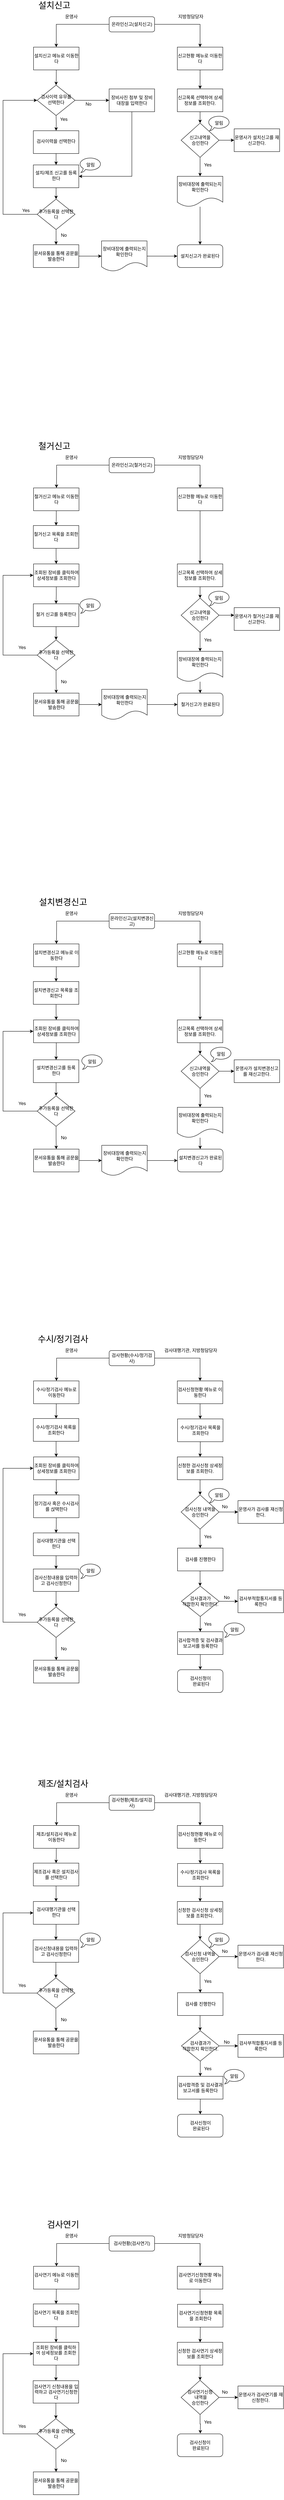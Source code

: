 <mxfile version="14.5.8" type="github">
  <diagram id="C5RBs43oDa-KdzZeNtuy" name="Page-1">
    <mxGraphModel dx="1422" dy="762" grid="1" gridSize="10" guides="1" tooltips="1" connect="1" arrows="1" fold="1" page="1" pageScale="1" pageWidth="827" pageHeight="1169" math="0" shadow="0">
      <root>
        <mxCell id="WIyWlLk6GJQsqaUBKTNV-0" />
        <mxCell id="WIyWlLk6GJQsqaUBKTNV-1" parent="WIyWlLk6GJQsqaUBKTNV-0" />
        <mxCell id="lxTzyP9Jyycn0VTd-L1F-77" value="" style="edgeStyle=orthogonalEdgeStyle;rounded=0;orthogonalLoop=1;jettySize=auto;html=1;entryX=0.5;entryY=0;entryDx=0;entryDy=0;" parent="WIyWlLk6GJQsqaUBKTNV-1" source="WIyWlLk6GJQsqaUBKTNV-3" target="Eu_mf2mGly2LNpTWScYB-71" edge="1">
          <mxGeometry relative="1" as="geometry">
            <mxPoint x="220" y="260" as="targetPoint" />
          </mxGeometry>
        </mxCell>
        <mxCell id="Eu_mf2mGly2LNpTWScYB-67" style="edgeStyle=orthogonalEdgeStyle;rounded=0;orthogonalLoop=1;jettySize=auto;html=1;entryX=0.5;entryY=0;entryDx=0;entryDy=0;" parent="WIyWlLk6GJQsqaUBKTNV-1" source="WIyWlLk6GJQsqaUBKTNV-3" target="Eu_mf2mGly2LNpTWScYB-70" edge="1">
          <mxGeometry relative="1" as="geometry">
            <Array as="points">
              <mxPoint x="600" y="180" />
            </Array>
          </mxGeometry>
        </mxCell>
        <mxCell id="WIyWlLk6GJQsqaUBKTNV-3" value="온라인신고(설치신고)" style="rounded=1;whiteSpace=wrap;html=1;fontSize=12;glass=0;strokeWidth=1;shadow=0;" parent="WIyWlLk6GJQsqaUBKTNV-1" vertex="1">
          <mxGeometry x="360" y="160" width="120" height="40" as="geometry" />
        </mxCell>
        <mxCell id="Ld-m0rTdNNkQz6go5yyE-4" value="" style="edgeStyle=orthogonalEdgeStyle;rounded=0;orthogonalLoop=1;jettySize=auto;html=1;" parent="WIyWlLk6GJQsqaUBKTNV-1" edge="1">
          <mxGeometry relative="1" as="geometry">
            <mxPoint x="270" y="380" as="sourcePoint" />
            <mxPoint x="360" y="380" as="targetPoint" />
          </mxGeometry>
        </mxCell>
        <mxCell id="Ld-m0rTdNNkQz6go5yyE-38" value="" style="edgeStyle=orthogonalEdgeStyle;rounded=0;orthogonalLoop=1;jettySize=auto;html=1;" parent="WIyWlLk6GJQsqaUBKTNV-1" target="Ld-m0rTdNNkQz6go5yyE-37" edge="1">
          <mxGeometry relative="1" as="geometry">
            <mxPoint x="220" y="420" as="sourcePoint" />
          </mxGeometry>
        </mxCell>
        <mxCell id="WIyWlLk6GJQsqaUBKTNV-6" value="검사이력 유무를 선택한다" style="rhombus;whiteSpace=wrap;html=1;shadow=0;fontFamily=Helvetica;fontSize=12;align=center;strokeWidth=1;spacing=6;spacingTop=-4;" parent="WIyWlLk6GJQsqaUBKTNV-1" vertex="1">
          <mxGeometry x="170" y="340" width="100" height="80" as="geometry" />
        </mxCell>
        <mxCell id="Ld-m0rTdNNkQz6go5yyE-19" style="edgeStyle=orthogonalEdgeStyle;rounded=0;orthogonalLoop=1;jettySize=auto;html=1;entryX=1;entryY=0.5;entryDx=0;entryDy=0;" parent="WIyWlLk6GJQsqaUBKTNV-1" target="Ld-m0rTdNNkQz6go5yyE-39" edge="1">
          <mxGeometry relative="1" as="geometry">
            <mxPoint x="290" y="610" as="targetPoint" />
            <Array as="points">
              <mxPoint x="420" y="410" />
              <mxPoint x="420" y="580" />
            </Array>
            <mxPoint x="430" y="410" as="sourcePoint" />
          </mxGeometry>
        </mxCell>
        <mxCell id="Ld-m0rTdNNkQz6go5yyE-5" value="No" style="text;html=1;align=center;verticalAlign=middle;resizable=0;points=[];autosize=1;" parent="WIyWlLk6GJQsqaUBKTNV-1" vertex="1">
          <mxGeometry x="290" y="380" width="30" height="20" as="geometry" />
        </mxCell>
        <mxCell id="Eu_mf2mGly2LNpTWScYB-81" style="edgeStyle=orthogonalEdgeStyle;rounded=0;orthogonalLoop=1;jettySize=auto;html=1;exitX=1;exitY=0.5;exitDx=0;exitDy=0;entryX=0;entryY=0.5;entryDx=0;entryDy=0;" parent="WIyWlLk6GJQsqaUBKTNV-1" source="Ld-m0rTdNNkQz6go5yyE-28" target="Eu_mf2mGly2LNpTWScYB-83" edge="1">
          <mxGeometry relative="1" as="geometry">
            <mxPoint x="710" y="485" as="targetPoint" />
          </mxGeometry>
        </mxCell>
        <mxCell id="Eu_mf2mGly2LNpTWScYB-172" value="" style="edgeStyle=orthogonalEdgeStyle;rounded=0;orthogonalLoop=1;jettySize=auto;html=1;" parent="WIyWlLk6GJQsqaUBKTNV-1" source="Ld-m0rTdNNkQz6go5yyE-28" target="Eu_mf2mGly2LNpTWScYB-167" edge="1">
          <mxGeometry relative="1" as="geometry" />
        </mxCell>
        <mxCell id="Ld-m0rTdNNkQz6go5yyE-28" value="신고내역을 &lt;br&gt;승인한다" style="rhombus;whiteSpace=wrap;html=1;" parent="WIyWlLk6GJQsqaUBKTNV-1" vertex="1">
          <mxGeometry x="550" y="440" width="100" height="90" as="geometry" />
        </mxCell>
        <mxCell id="Ld-m0rTdNNkQz6go5yyE-40" value="" style="edgeStyle=orthogonalEdgeStyle;rounded=0;orthogonalLoop=1;jettySize=auto;html=1;" parent="WIyWlLk6GJQsqaUBKTNV-1" source="Ld-m0rTdNNkQz6go5yyE-37" target="Ld-m0rTdNNkQz6go5yyE-39" edge="1">
          <mxGeometry relative="1" as="geometry" />
        </mxCell>
        <mxCell id="Ld-m0rTdNNkQz6go5yyE-37" value="검사이력을 선택한다" style="whiteSpace=wrap;html=1;shadow=0;strokeWidth=1;spacing=6;spacingTop=-4;" parent="WIyWlLk6GJQsqaUBKTNV-1" vertex="1">
          <mxGeometry x="160" y="460" width="120" height="60" as="geometry" />
        </mxCell>
        <mxCell id="Ld-m0rTdNNkQz6go5yyE-45" value="" style="edgeStyle=orthogonalEdgeStyle;rounded=0;orthogonalLoop=1;jettySize=auto;html=1;" parent="WIyWlLk6GJQsqaUBKTNV-1" source="Ld-m0rTdNNkQz6go5yyE-39" edge="1">
          <mxGeometry relative="1" as="geometry">
            <mxPoint x="220" y="640" as="targetPoint" />
          </mxGeometry>
        </mxCell>
        <mxCell id="Ld-m0rTdNNkQz6go5yyE-39" value="&lt;span&gt;설치/제조 신고를 등록한다&lt;/span&gt;" style="whiteSpace=wrap;html=1;shadow=0;strokeWidth=1;spacing=6;spacingTop=-4;" parent="WIyWlLk6GJQsqaUBKTNV-1" vertex="1">
          <mxGeometry x="160" y="550" width="120" height="60" as="geometry" />
        </mxCell>
        <mxCell id="Ld-m0rTdNNkQz6go5yyE-41" value="Yes" style="text;html=1;align=center;verticalAlign=middle;resizable=0;points=[];autosize=1;" parent="WIyWlLk6GJQsqaUBKTNV-1" vertex="1">
          <mxGeometry x="220" y="420" width="40" height="20" as="geometry" />
        </mxCell>
        <mxCell id="Ld-m0rTdNNkQz6go5yyE-42" value="Yes" style="text;html=1;align=center;verticalAlign=middle;resizable=0;points=[];autosize=1;" parent="WIyWlLk6GJQsqaUBKTNV-1" vertex="1">
          <mxGeometry x="600" y="540" width="40" height="20" as="geometry" />
        </mxCell>
        <mxCell id="Ld-m0rTdNNkQz6go5yyE-43" value="설치신고가 완료된다" style="rounded=1;whiteSpace=wrap;html=1;" parent="WIyWlLk6GJQsqaUBKTNV-1" vertex="1">
          <mxGeometry x="540" y="760" width="120" height="60" as="geometry" />
        </mxCell>
        <mxCell id="lxTzyP9Jyycn0VTd-L1F-59" value="&lt;font style=&quot;font-size: 23px&quot;&gt;설치신고&lt;/font&gt;" style="text;html=1;align=center;verticalAlign=middle;resizable=0;points=[];autosize=1;strokeColor=none;" parent="WIyWlLk6GJQsqaUBKTNV-1" vertex="1">
          <mxGeometry x="160" y="120" width="110" height="20" as="geometry" />
        </mxCell>
        <mxCell id="lxTzyP9Jyycn0VTd-L1F-90" value="&lt;span&gt;장비사진 첨부 및 장비대장을 입력한다&lt;/span&gt;" style="rounded=0;whiteSpace=wrap;html=1;" parent="WIyWlLk6GJQsqaUBKTNV-1" vertex="1">
          <mxGeometry x="360" y="350" width="120" height="60" as="geometry" />
        </mxCell>
        <mxCell id="Eu_mf2mGly2LNpTWScYB-170" value="" style="edgeStyle=orthogonalEdgeStyle;rounded=0;orthogonalLoop=1;jettySize=auto;html=1;" parent="WIyWlLk6GJQsqaUBKTNV-1" source="wN_w3vvfWrjO0FIOCe-q-8" target="Eu_mf2mGly2LNpTWScYB-169" edge="1">
          <mxGeometry relative="1" as="geometry" />
        </mxCell>
        <mxCell id="wN_w3vvfWrjO0FIOCe-q-8" value="&#xa;&#xa;&lt;span style=&quot;color: rgb(0, 0, 0); font-family: helvetica; font-size: 12px; font-style: normal; font-weight: 400; letter-spacing: normal; text-align: center; text-indent: 0px; text-transform: none; word-spacing: 0px; background-color: rgb(248, 249, 250); display: inline; float: none;&quot;&gt;문서유통을 통해 공문을 발송한다&lt;/span&gt;&#xa;&#xa;" style="rounded=0;whiteSpace=wrap;html=1;" parent="WIyWlLk6GJQsqaUBKTNV-1" vertex="1">
          <mxGeometry x="160" y="760" width="120" height="60" as="geometry" />
        </mxCell>
        <mxCell id="Eu_mf2mGly2LNpTWScYB-41" style="edgeStyle=orthogonalEdgeStyle;rounded=0;orthogonalLoop=1;jettySize=auto;html=1;entryX=0;entryY=0.5;entryDx=0;entryDy=0;" parent="WIyWlLk6GJQsqaUBKTNV-1" source="Eu_mf2mGly2LNpTWScYB-40" target="WIyWlLk6GJQsqaUBKTNV-6" edge="1">
          <mxGeometry relative="1" as="geometry">
            <mxPoint x="60" y="360" as="targetPoint" />
            <Array as="points">
              <mxPoint x="80" y="680" />
              <mxPoint x="80" y="380" />
            </Array>
          </mxGeometry>
        </mxCell>
        <mxCell id="Eu_mf2mGly2LNpTWScYB-42" value="" style="edgeStyle=orthogonalEdgeStyle;rounded=0;orthogonalLoop=1;jettySize=auto;html=1;" parent="WIyWlLk6GJQsqaUBKTNV-1" source="Eu_mf2mGly2LNpTWScYB-40" target="wN_w3vvfWrjO0FIOCe-q-8" edge="1">
          <mxGeometry relative="1" as="geometry" />
        </mxCell>
        <mxCell id="Eu_mf2mGly2LNpTWScYB-40" value="추가등록을 선택한다" style="rhombus;whiteSpace=wrap;html=1;" parent="WIyWlLk6GJQsqaUBKTNV-1" vertex="1">
          <mxGeometry x="170" y="640" width="100" height="80" as="geometry" />
        </mxCell>
        <mxCell id="Eu_mf2mGly2LNpTWScYB-43" value="Yes" style="text;html=1;align=center;verticalAlign=middle;resizable=0;points=[];autosize=1;strokeColor=none;" parent="WIyWlLk6GJQsqaUBKTNV-1" vertex="1">
          <mxGeometry x="120" y="660" width="40" height="20" as="geometry" />
        </mxCell>
        <mxCell id="Eu_mf2mGly2LNpTWScYB-44" value="No" style="text;html=1;align=center;verticalAlign=middle;resizable=0;points=[];autosize=1;strokeColor=none;" parent="WIyWlLk6GJQsqaUBKTNV-1" vertex="1">
          <mxGeometry x="225" y="725" width="30" height="20" as="geometry" />
        </mxCell>
        <mxCell id="Eu_mf2mGly2LNpTWScYB-77" value="" style="edgeStyle=orthogonalEdgeStyle;rounded=0;orthogonalLoop=1;jettySize=auto;html=1;" parent="WIyWlLk6GJQsqaUBKTNV-1" source="Eu_mf2mGly2LNpTWScYB-70" target="Eu_mf2mGly2LNpTWScYB-76" edge="1">
          <mxGeometry relative="1" as="geometry" />
        </mxCell>
        <mxCell id="Eu_mf2mGly2LNpTWScYB-70" value="신고현황 메뉴로 이동한다" style="rounded=0;whiteSpace=wrap;html=1;" parent="WIyWlLk6GJQsqaUBKTNV-1" vertex="1">
          <mxGeometry x="540" y="240" width="120" height="60" as="geometry" />
        </mxCell>
        <mxCell id="Eu_mf2mGly2LNpTWScYB-72" value="" style="edgeStyle=orthogonalEdgeStyle;rounded=0;orthogonalLoop=1;jettySize=auto;html=1;" parent="WIyWlLk6GJQsqaUBKTNV-1" source="Eu_mf2mGly2LNpTWScYB-71" target="WIyWlLk6GJQsqaUBKTNV-6" edge="1">
          <mxGeometry relative="1" as="geometry" />
        </mxCell>
        <mxCell id="Eu_mf2mGly2LNpTWScYB-71" value="설치신고 메뉴로 이동한다" style="rounded=0;whiteSpace=wrap;html=1;" parent="WIyWlLk6GJQsqaUBKTNV-1" vertex="1">
          <mxGeometry x="160.5" y="240" width="120" height="60" as="geometry" />
        </mxCell>
        <mxCell id="Eu_mf2mGly2LNpTWScYB-73" value="지방청담당자" style="text;html=1;align=center;verticalAlign=middle;resizable=0;points=[];autosize=1;strokeColor=none;" parent="WIyWlLk6GJQsqaUBKTNV-1" vertex="1">
          <mxGeometry x="530" y="150" width="90" height="20" as="geometry" />
        </mxCell>
        <mxCell id="Eu_mf2mGly2LNpTWScYB-74" value="운영사" style="text;html=1;align=center;verticalAlign=middle;resizable=0;points=[];autosize=1;strokeColor=none;" parent="WIyWlLk6GJQsqaUBKTNV-1" vertex="1">
          <mxGeometry x="235" y="150" width="50" height="20" as="geometry" />
        </mxCell>
        <mxCell id="Eu_mf2mGly2LNpTWScYB-78" value="" style="edgeStyle=orthogonalEdgeStyle;rounded=0;orthogonalLoop=1;jettySize=auto;html=1;" parent="WIyWlLk6GJQsqaUBKTNV-1" source="Eu_mf2mGly2LNpTWScYB-76" target="Ld-m0rTdNNkQz6go5yyE-28" edge="1">
          <mxGeometry relative="1" as="geometry" />
        </mxCell>
        <mxCell id="Eu_mf2mGly2LNpTWScYB-76" value="신고목록 선택하여 상세정보를 조회한다." style="rounded=0;whiteSpace=wrap;html=1;" parent="WIyWlLk6GJQsqaUBKTNV-1" vertex="1">
          <mxGeometry x="540" y="350" width="120" height="60" as="geometry" />
        </mxCell>
        <mxCell id="Eu_mf2mGly2LNpTWScYB-83" value="운영사가 설치신고를 재신고한다." style="rounded=0;whiteSpace=wrap;html=1;" parent="WIyWlLk6GJQsqaUBKTNV-1" vertex="1">
          <mxGeometry x="690" y="455" width="120" height="60" as="geometry" />
        </mxCell>
        <mxCell id="Eu_mf2mGly2LNpTWScYB-174" value="" style="edgeStyle=orthogonalEdgeStyle;rounded=0;orthogonalLoop=1;jettySize=auto;html=1;" parent="WIyWlLk6GJQsqaUBKTNV-1" source="Eu_mf2mGly2LNpTWScYB-167" target="Ld-m0rTdNNkQz6go5yyE-43" edge="1">
          <mxGeometry relative="1" as="geometry" />
        </mxCell>
        <mxCell id="Eu_mf2mGly2LNpTWScYB-167" value="장비대장에 출력되는지 확인한다" style="shape=document;whiteSpace=wrap;html=1;boundedLbl=1;" parent="WIyWlLk6GJQsqaUBKTNV-1" vertex="1">
          <mxGeometry x="540" y="580" width="120" height="80" as="geometry" />
        </mxCell>
        <mxCell id="Eu_mf2mGly2LNpTWScYB-173" value="" style="edgeStyle=orthogonalEdgeStyle;rounded=0;orthogonalLoop=1;jettySize=auto;html=1;" parent="WIyWlLk6GJQsqaUBKTNV-1" source="Eu_mf2mGly2LNpTWScYB-169" target="Ld-m0rTdNNkQz6go5yyE-43" edge="1">
          <mxGeometry relative="1" as="geometry" />
        </mxCell>
        <mxCell id="Eu_mf2mGly2LNpTWScYB-169" value="장비대장에 출력되는지 확인한다" style="shape=document;whiteSpace=wrap;html=1;boundedLbl=1;" parent="WIyWlLk6GJQsqaUBKTNV-1" vertex="1">
          <mxGeometry x="340" y="750" width="120" height="80" as="geometry" />
        </mxCell>
        <mxCell id="Eu_mf2mGly2LNpTWScYB-175" value="" style="edgeStyle=orthogonalEdgeStyle;rounded=0;orthogonalLoop=1;jettySize=auto;html=1;" parent="WIyWlLk6GJQsqaUBKTNV-1" source="Eu_mf2mGly2LNpTWScYB-176" target="Eu_mf2mGly2LNpTWScYB-178" edge="1">
          <mxGeometry relative="1" as="geometry" />
        </mxCell>
        <mxCell id="Eu_mf2mGly2LNpTWScYB-176" value="철거신고 메뉴로 이동한다" style="rounded=0;whiteSpace=wrap;html=1;" parent="WIyWlLk6GJQsqaUBKTNV-1" vertex="1">
          <mxGeometry x="160.5" y="1400" width="120" height="60" as="geometry" />
        </mxCell>
        <mxCell id="Eu_mf2mGly2LNpTWScYB-222" style="edgeStyle=orthogonalEdgeStyle;rounded=0;orthogonalLoop=1;jettySize=auto;html=1;entryX=0.5;entryY=0;entryDx=0;entryDy=0;" parent="WIyWlLk6GJQsqaUBKTNV-1" source="Eu_mf2mGly2LNpTWScYB-178" target="Eu_mf2mGly2LNpTWScYB-179" edge="1">
          <mxGeometry relative="1" as="geometry" />
        </mxCell>
        <mxCell id="Eu_mf2mGly2LNpTWScYB-178" value="철거신고 목록을 조회한다" style="rounded=0;whiteSpace=wrap;html=1;" parent="WIyWlLk6GJQsqaUBKTNV-1" vertex="1">
          <mxGeometry x="160" y="1499" width="120" height="60" as="geometry" />
        </mxCell>
        <mxCell id="Eu_mf2mGly2LNpTWScYB-179" value="&lt;span&gt;조회된 장비를 클릭하여 상세정보를 조회한다&lt;/span&gt;" style="rounded=0;whiteSpace=wrap;html=1;" parent="WIyWlLk6GJQsqaUBKTNV-1" vertex="1">
          <mxGeometry x="160.5" y="1600" width="120" height="60" as="geometry" />
        </mxCell>
        <mxCell id="Eu_mf2mGly2LNpTWScYB-180" value="" style="edgeStyle=orthogonalEdgeStyle;rounded=0;orthogonalLoop=1;jettySize=auto;html=1;" parent="WIyWlLk6GJQsqaUBKTNV-1" source="Eu_mf2mGly2LNpTWScYB-182" edge="1">
          <mxGeometry relative="1" as="geometry">
            <mxPoint x="221" y="1400" as="targetPoint" />
          </mxGeometry>
        </mxCell>
        <mxCell id="Eu_mf2mGly2LNpTWScYB-181" style="edgeStyle=orthogonalEdgeStyle;rounded=0;orthogonalLoop=1;jettySize=auto;html=1;entryX=0.5;entryY=0;entryDx=0;entryDy=0;" parent="WIyWlLk6GJQsqaUBKTNV-1" source="Eu_mf2mGly2LNpTWScYB-182" target="Eu_mf2mGly2LNpTWScYB-208" edge="1">
          <mxGeometry relative="1" as="geometry">
            <Array as="points">
              <mxPoint x="600" y="1340" />
            </Array>
          </mxGeometry>
        </mxCell>
        <mxCell id="Eu_mf2mGly2LNpTWScYB-182" value="온라인신고(철거신고)" style="rounded=1;whiteSpace=wrap;html=1;fontSize=12;glass=0;strokeWidth=1;shadow=0;" parent="WIyWlLk6GJQsqaUBKTNV-1" vertex="1">
          <mxGeometry x="360" y="1320" width="120" height="40" as="geometry" />
        </mxCell>
        <mxCell id="Eu_mf2mGly2LNpTWScYB-184" value="" style="edgeStyle=orthogonalEdgeStyle;rounded=0;orthogonalLoop=1;jettySize=auto;html=1;exitX=0.5;exitY=1;exitDx=0;exitDy=0;entryX=0.5;entryY=0;entryDx=0;entryDy=0;" parent="WIyWlLk6GJQsqaUBKTNV-1" source="Eu_mf2mGly2LNpTWScYB-179" target="Eu_mf2mGly2LNpTWScYB-194" edge="1">
          <mxGeometry relative="1" as="geometry">
            <mxPoint x="220" y="1670" as="sourcePoint" />
            <mxPoint x="220" y="1710" as="targetPoint" />
          </mxGeometry>
        </mxCell>
        <mxCell id="Eu_mf2mGly2LNpTWScYB-188" style="edgeStyle=orthogonalEdgeStyle;rounded=0;orthogonalLoop=1;jettySize=auto;html=1;exitX=1;exitY=0.5;exitDx=0;exitDy=0;entryX=0;entryY=0.5;entryDx=0;entryDy=0;" parent="WIyWlLk6GJQsqaUBKTNV-1" source="Eu_mf2mGly2LNpTWScYB-190" edge="1">
          <mxGeometry relative="1" as="geometry">
            <mxPoint x="690" y="1735" as="targetPoint" />
          </mxGeometry>
        </mxCell>
        <mxCell id="Eu_mf2mGly2LNpTWScYB-189" value="" style="edgeStyle=orthogonalEdgeStyle;rounded=0;orthogonalLoop=1;jettySize=auto;html=1;" parent="WIyWlLk6GJQsqaUBKTNV-1" source="Eu_mf2mGly2LNpTWScYB-190" target="Eu_mf2mGly2LNpTWScYB-217" edge="1">
          <mxGeometry relative="1" as="geometry" />
        </mxCell>
        <mxCell id="Eu_mf2mGly2LNpTWScYB-190" value="신고내역을 &lt;br&gt;승인한다" style="rhombus;whiteSpace=wrap;html=1;" parent="WIyWlLk6GJQsqaUBKTNV-1" vertex="1">
          <mxGeometry x="550" y="1690" width="100" height="90" as="geometry" />
        </mxCell>
        <mxCell id="Eu_mf2mGly2LNpTWScYB-224" value="" style="edgeStyle=orthogonalEdgeStyle;rounded=0;orthogonalLoop=1;jettySize=auto;html=1;" parent="WIyWlLk6GJQsqaUBKTNV-1" source="Eu_mf2mGly2LNpTWScYB-194" target="Eu_mf2mGly2LNpTWScYB-204" edge="1">
          <mxGeometry relative="1" as="geometry" />
        </mxCell>
        <mxCell id="Eu_mf2mGly2LNpTWScYB-194" value="&lt;span&gt;철거 신고를 등록한다&lt;/span&gt;" style="whiteSpace=wrap;html=1;shadow=0;strokeWidth=1;spacing=6;spacingTop=-4;" parent="WIyWlLk6GJQsqaUBKTNV-1" vertex="1">
          <mxGeometry x="160" y="1705" width="120" height="60" as="geometry" />
        </mxCell>
        <mxCell id="Eu_mf2mGly2LNpTWScYB-196" value="Yes" style="text;html=1;align=center;verticalAlign=middle;resizable=0;points=[];autosize=1;" parent="WIyWlLk6GJQsqaUBKTNV-1" vertex="1">
          <mxGeometry x="600" y="1790" width="40" height="20" as="geometry" />
        </mxCell>
        <mxCell id="Eu_mf2mGly2LNpTWScYB-197" value="철거신고가 완료된다" style="rounded=1;whiteSpace=wrap;html=1;" parent="WIyWlLk6GJQsqaUBKTNV-1" vertex="1">
          <mxGeometry x="540.5" y="1940" width="120" height="60" as="geometry" />
        </mxCell>
        <mxCell id="Eu_mf2mGly2LNpTWScYB-198" value="&lt;font style=&quot;font-size: 23px&quot;&gt;철거신고&lt;/font&gt;" style="text;html=1;align=center;verticalAlign=middle;resizable=0;points=[];autosize=1;strokeColor=none;" parent="WIyWlLk6GJQsqaUBKTNV-1" vertex="1">
          <mxGeometry x="160" y="1280" width="110" height="20" as="geometry" />
        </mxCell>
        <mxCell id="Eu_mf2mGly2LNpTWScYB-200" value="" style="edgeStyle=orthogonalEdgeStyle;rounded=0;orthogonalLoop=1;jettySize=auto;html=1;" parent="WIyWlLk6GJQsqaUBKTNV-1" source="Eu_mf2mGly2LNpTWScYB-201" target="Eu_mf2mGly2LNpTWScYB-219" edge="1">
          <mxGeometry relative="1" as="geometry" />
        </mxCell>
        <mxCell id="Eu_mf2mGly2LNpTWScYB-201" value="&#xa;&#xa;&lt;span style=&quot;color: rgb(0, 0, 0); font-family: helvetica; font-size: 12px; font-style: normal; font-weight: 400; letter-spacing: normal; text-align: center; text-indent: 0px; text-transform: none; word-spacing: 0px; background-color: rgb(248, 249, 250); display: inline; float: none;&quot;&gt;문서유통을 통해 공문을 발송한다&lt;/span&gt;&#xa;&#xa;" style="rounded=0;whiteSpace=wrap;html=1;" parent="WIyWlLk6GJQsqaUBKTNV-1" vertex="1">
          <mxGeometry x="160.5" y="1940" width="120" height="60" as="geometry" />
        </mxCell>
        <mxCell id="Eu_mf2mGly2LNpTWScYB-202" style="edgeStyle=orthogonalEdgeStyle;rounded=0;orthogonalLoop=1;jettySize=auto;html=1;exitX=0;exitY=0.5;exitDx=0;exitDy=0;" parent="WIyWlLk6GJQsqaUBKTNV-1" source="Eu_mf2mGly2LNpTWScYB-204" edge="1">
          <mxGeometry relative="1" as="geometry">
            <mxPoint x="160" y="1630" as="targetPoint" />
            <Array as="points">
              <mxPoint x="80" y="1840" />
              <mxPoint x="80" y="1630" />
            </Array>
          </mxGeometry>
        </mxCell>
        <mxCell id="Eu_mf2mGly2LNpTWScYB-223" value="" style="edgeStyle=orthogonalEdgeStyle;rounded=0;orthogonalLoop=1;jettySize=auto;html=1;entryX=0.5;entryY=0;entryDx=0;entryDy=0;" parent="WIyWlLk6GJQsqaUBKTNV-1" source="Eu_mf2mGly2LNpTWScYB-204" target="Eu_mf2mGly2LNpTWScYB-201" edge="1">
          <mxGeometry relative="1" as="geometry" />
        </mxCell>
        <mxCell id="Eu_mf2mGly2LNpTWScYB-204" value="추가등록을 선택한다" style="rhombus;whiteSpace=wrap;html=1;" parent="WIyWlLk6GJQsqaUBKTNV-1" vertex="1">
          <mxGeometry x="170" y="1800" width="100" height="80" as="geometry" />
        </mxCell>
        <mxCell id="Eu_mf2mGly2LNpTWScYB-205" value="Yes" style="text;html=1;align=center;verticalAlign=middle;resizable=0;points=[];autosize=1;strokeColor=none;" parent="WIyWlLk6GJQsqaUBKTNV-1" vertex="1">
          <mxGeometry x="110" y="1810" width="40" height="20" as="geometry" />
        </mxCell>
        <mxCell id="Eu_mf2mGly2LNpTWScYB-206" value="No" style="text;html=1;align=center;verticalAlign=middle;resizable=0;points=[];autosize=1;strokeColor=none;" parent="WIyWlLk6GJQsqaUBKTNV-1" vertex="1">
          <mxGeometry x="225" y="1900" width="30" height="20" as="geometry" />
        </mxCell>
        <mxCell id="Eu_mf2mGly2LNpTWScYB-207" value="" style="edgeStyle=orthogonalEdgeStyle;rounded=0;orthogonalLoop=1;jettySize=auto;html=1;" parent="WIyWlLk6GJQsqaUBKTNV-1" source="Eu_mf2mGly2LNpTWScYB-208" target="Eu_mf2mGly2LNpTWScYB-214" edge="1">
          <mxGeometry relative="1" as="geometry" />
        </mxCell>
        <mxCell id="Eu_mf2mGly2LNpTWScYB-208" value="신고현황 메뉴로 이동한다" style="rounded=0;whiteSpace=wrap;html=1;" parent="WIyWlLk6GJQsqaUBKTNV-1" vertex="1">
          <mxGeometry x="540" y="1400" width="120" height="60" as="geometry" />
        </mxCell>
        <mxCell id="Eu_mf2mGly2LNpTWScYB-211" value="지방청담당자" style="text;html=1;align=center;verticalAlign=middle;resizable=0;points=[];autosize=1;strokeColor=none;" parent="WIyWlLk6GJQsqaUBKTNV-1" vertex="1">
          <mxGeometry x="530" y="1310" width="90" height="20" as="geometry" />
        </mxCell>
        <mxCell id="Eu_mf2mGly2LNpTWScYB-212" value="운영사" style="text;html=1;align=center;verticalAlign=middle;resizable=0;points=[];autosize=1;strokeColor=none;" parent="WIyWlLk6GJQsqaUBKTNV-1" vertex="1">
          <mxGeometry x="235" y="1310" width="50" height="20" as="geometry" />
        </mxCell>
        <mxCell id="Eu_mf2mGly2LNpTWScYB-213" value="" style="edgeStyle=orthogonalEdgeStyle;rounded=0;orthogonalLoop=1;jettySize=auto;html=1;" parent="WIyWlLk6GJQsqaUBKTNV-1" source="Eu_mf2mGly2LNpTWScYB-214" target="Eu_mf2mGly2LNpTWScYB-190" edge="1">
          <mxGeometry relative="1" as="geometry" />
        </mxCell>
        <mxCell id="Eu_mf2mGly2LNpTWScYB-214" value="신고목록 선택하여 상세정보를 조회한다." style="rounded=0;whiteSpace=wrap;html=1;" parent="WIyWlLk6GJQsqaUBKTNV-1" vertex="1">
          <mxGeometry x="540" y="1600" width="120" height="60" as="geometry" />
        </mxCell>
        <mxCell id="Eu_mf2mGly2LNpTWScYB-215" value="운영사가 철거신고를 재신고한다." style="rounded=0;whiteSpace=wrap;html=1;" parent="WIyWlLk6GJQsqaUBKTNV-1" vertex="1">
          <mxGeometry x="690" y="1715" width="120" height="60" as="geometry" />
        </mxCell>
        <mxCell id="Eu_mf2mGly2LNpTWScYB-216" value="" style="edgeStyle=orthogonalEdgeStyle;rounded=0;orthogonalLoop=1;jettySize=auto;html=1;" parent="WIyWlLk6GJQsqaUBKTNV-1" source="Eu_mf2mGly2LNpTWScYB-217" target="Eu_mf2mGly2LNpTWScYB-197" edge="1">
          <mxGeometry relative="1" as="geometry" />
        </mxCell>
        <mxCell id="Eu_mf2mGly2LNpTWScYB-217" value="장비대장에 출력되는지 확인한다" style="shape=document;whiteSpace=wrap;html=1;boundedLbl=1;" parent="WIyWlLk6GJQsqaUBKTNV-1" vertex="1">
          <mxGeometry x="540" y="1830" width="120" height="80" as="geometry" />
        </mxCell>
        <mxCell id="Eu_mf2mGly2LNpTWScYB-218" value="" style="edgeStyle=orthogonalEdgeStyle;rounded=0;orthogonalLoop=1;jettySize=auto;html=1;" parent="WIyWlLk6GJQsqaUBKTNV-1" source="Eu_mf2mGly2LNpTWScYB-219" target="Eu_mf2mGly2LNpTWScYB-197" edge="1">
          <mxGeometry relative="1" as="geometry" />
        </mxCell>
        <mxCell id="Eu_mf2mGly2LNpTWScYB-219" value="장비대장에 출력되는지 확인한다" style="shape=document;whiteSpace=wrap;html=1;boundedLbl=1;" parent="WIyWlLk6GJQsqaUBKTNV-1" vertex="1">
          <mxGeometry x="340.5" y="1930" width="120" height="80" as="geometry" />
        </mxCell>
        <mxCell id="Eu_mf2mGly2LNpTWScYB-226" value="" style="edgeStyle=orthogonalEdgeStyle;rounded=0;orthogonalLoop=1;jettySize=auto;html=1;" parent="WIyWlLk6GJQsqaUBKTNV-1" source="Eu_mf2mGly2LNpTWScYB-227" target="Eu_mf2mGly2LNpTWScYB-229" edge="1">
          <mxGeometry relative="1" as="geometry" />
        </mxCell>
        <mxCell id="Eu_mf2mGly2LNpTWScYB-227" value="설치변경신고 메뉴로 이동한다" style="rounded=0;whiteSpace=wrap;html=1;" parent="WIyWlLk6GJQsqaUBKTNV-1" vertex="1">
          <mxGeometry x="160.5" y="2600" width="120" height="60" as="geometry" />
        </mxCell>
        <mxCell id="Eu_mf2mGly2LNpTWScYB-228" style="edgeStyle=orthogonalEdgeStyle;rounded=0;orthogonalLoop=1;jettySize=auto;html=1;entryX=0.5;entryY=0;entryDx=0;entryDy=0;" parent="WIyWlLk6GJQsqaUBKTNV-1" source="Eu_mf2mGly2LNpTWScYB-229" target="Eu_mf2mGly2LNpTWScYB-230" edge="1">
          <mxGeometry relative="1" as="geometry" />
        </mxCell>
        <mxCell id="Eu_mf2mGly2LNpTWScYB-229" value="설치변경신고 목록을 조회한다" style="rounded=0;whiteSpace=wrap;html=1;" parent="WIyWlLk6GJQsqaUBKTNV-1" vertex="1">
          <mxGeometry x="160" y="2699" width="120" height="60" as="geometry" />
        </mxCell>
        <mxCell id="Eu_mf2mGly2LNpTWScYB-230" value="&lt;span&gt;조회된 장비를 클릭하여 상세정보를 조회한다&lt;/span&gt;" style="rounded=0;whiteSpace=wrap;html=1;" parent="WIyWlLk6GJQsqaUBKTNV-1" vertex="1">
          <mxGeometry x="160.5" y="2800" width="120" height="60" as="geometry" />
        </mxCell>
        <mxCell id="Eu_mf2mGly2LNpTWScYB-231" value="" style="edgeStyle=orthogonalEdgeStyle;rounded=0;orthogonalLoop=1;jettySize=auto;html=1;" parent="WIyWlLk6GJQsqaUBKTNV-1" source="Eu_mf2mGly2LNpTWScYB-233" edge="1">
          <mxGeometry relative="1" as="geometry">
            <mxPoint x="221" y="2600" as="targetPoint" />
          </mxGeometry>
        </mxCell>
        <mxCell id="Eu_mf2mGly2LNpTWScYB-232" style="edgeStyle=orthogonalEdgeStyle;rounded=0;orthogonalLoop=1;jettySize=auto;html=1;entryX=0.5;entryY=0;entryDx=0;entryDy=0;" parent="WIyWlLk6GJQsqaUBKTNV-1" source="Eu_mf2mGly2LNpTWScYB-233" target="Eu_mf2mGly2LNpTWScYB-251" edge="1">
          <mxGeometry relative="1" as="geometry">
            <Array as="points">
              <mxPoint x="600" y="2540" />
            </Array>
          </mxGeometry>
        </mxCell>
        <mxCell id="Eu_mf2mGly2LNpTWScYB-233" value="온라인신고(설치변경신고)" style="rounded=1;whiteSpace=wrap;html=1;fontSize=12;glass=0;strokeWidth=1;shadow=0;" parent="WIyWlLk6GJQsqaUBKTNV-1" vertex="1">
          <mxGeometry x="360" y="2520" width="120" height="40" as="geometry" />
        </mxCell>
        <mxCell id="Eu_mf2mGly2LNpTWScYB-234" value="" style="edgeStyle=orthogonalEdgeStyle;rounded=0;orthogonalLoop=1;jettySize=auto;html=1;exitX=0.5;exitY=1;exitDx=0;exitDy=0;entryX=0.5;entryY=0;entryDx=0;entryDy=0;" parent="WIyWlLk6GJQsqaUBKTNV-1" source="Eu_mf2mGly2LNpTWScYB-230" target="Eu_mf2mGly2LNpTWScYB-239" edge="1">
          <mxGeometry relative="1" as="geometry">
            <mxPoint x="220" y="2870" as="sourcePoint" />
            <mxPoint x="220" y="2910" as="targetPoint" />
          </mxGeometry>
        </mxCell>
        <mxCell id="Eu_mf2mGly2LNpTWScYB-235" style="edgeStyle=orthogonalEdgeStyle;rounded=0;orthogonalLoop=1;jettySize=auto;html=1;exitX=1;exitY=0.5;exitDx=0;exitDy=0;entryX=0;entryY=0.5;entryDx=0;entryDy=0;" parent="WIyWlLk6GJQsqaUBKTNV-1" source="Eu_mf2mGly2LNpTWScYB-237" edge="1">
          <mxGeometry relative="1" as="geometry">
            <mxPoint x="690" y="2935" as="targetPoint" />
          </mxGeometry>
        </mxCell>
        <mxCell id="Eu_mf2mGly2LNpTWScYB-236" value="" style="edgeStyle=orthogonalEdgeStyle;rounded=0;orthogonalLoop=1;jettySize=auto;html=1;" parent="WIyWlLk6GJQsqaUBKTNV-1" source="Eu_mf2mGly2LNpTWScYB-237" target="Eu_mf2mGly2LNpTWScYB-258" edge="1">
          <mxGeometry relative="1" as="geometry" />
        </mxCell>
        <mxCell id="Eu_mf2mGly2LNpTWScYB-237" value="신고내역을 &lt;br&gt;승인한다" style="rhombus;whiteSpace=wrap;html=1;" parent="WIyWlLk6GJQsqaUBKTNV-1" vertex="1">
          <mxGeometry x="550" y="2890" width="100" height="90" as="geometry" />
        </mxCell>
        <mxCell id="Eu_mf2mGly2LNpTWScYB-238" value="" style="edgeStyle=orthogonalEdgeStyle;rounded=0;orthogonalLoop=1;jettySize=auto;html=1;" parent="WIyWlLk6GJQsqaUBKTNV-1" source="Eu_mf2mGly2LNpTWScYB-239" target="Eu_mf2mGly2LNpTWScYB-247" edge="1">
          <mxGeometry relative="1" as="geometry" />
        </mxCell>
        <mxCell id="Eu_mf2mGly2LNpTWScYB-239" value="&lt;span&gt;설치변경신고를 등록한다&lt;/span&gt;" style="whiteSpace=wrap;html=1;shadow=0;strokeWidth=1;spacing=6;spacingTop=-4;" parent="WIyWlLk6GJQsqaUBKTNV-1" vertex="1">
          <mxGeometry x="160" y="2905" width="120" height="60" as="geometry" />
        </mxCell>
        <mxCell id="Eu_mf2mGly2LNpTWScYB-240" value="Yes" style="text;html=1;align=center;verticalAlign=middle;resizable=0;points=[];autosize=1;" parent="WIyWlLk6GJQsqaUBKTNV-1" vertex="1">
          <mxGeometry x="600" y="2990" width="40" height="20" as="geometry" />
        </mxCell>
        <mxCell id="Eu_mf2mGly2LNpTWScYB-241" value="설치변경신고가 완료된다" style="rounded=1;whiteSpace=wrap;html=1;" parent="WIyWlLk6GJQsqaUBKTNV-1" vertex="1">
          <mxGeometry x="540.5" y="3140" width="120" height="60" as="geometry" />
        </mxCell>
        <mxCell id="Eu_mf2mGly2LNpTWScYB-242" value="&lt;font style=&quot;font-size: 23px&quot;&gt;설치변경신고&lt;/font&gt;" style="text;html=1;align=center;verticalAlign=middle;resizable=0;points=[];autosize=1;strokeColor=none;" parent="WIyWlLk6GJQsqaUBKTNV-1" vertex="1">
          <mxGeometry x="162.5" y="2480" width="150" height="20" as="geometry" />
        </mxCell>
        <mxCell id="Eu_mf2mGly2LNpTWScYB-243" value="" style="edgeStyle=orthogonalEdgeStyle;rounded=0;orthogonalLoop=1;jettySize=auto;html=1;" parent="WIyWlLk6GJQsqaUBKTNV-1" source="Eu_mf2mGly2LNpTWScYB-244" target="Eu_mf2mGly2LNpTWScYB-260" edge="1">
          <mxGeometry relative="1" as="geometry" />
        </mxCell>
        <mxCell id="Eu_mf2mGly2LNpTWScYB-244" value="&#xa;&#xa;&lt;span style=&quot;color: rgb(0, 0, 0); font-family: helvetica; font-size: 12px; font-style: normal; font-weight: 400; letter-spacing: normal; text-align: center; text-indent: 0px; text-transform: none; word-spacing: 0px; background-color: rgb(248, 249, 250); display: inline; float: none;&quot;&gt;문서유통을 통해 공문을 발송한다&lt;/span&gt;&#xa;&#xa;" style="rounded=0;whiteSpace=wrap;html=1;" parent="WIyWlLk6GJQsqaUBKTNV-1" vertex="1">
          <mxGeometry x="160.5" y="3140" width="120" height="60" as="geometry" />
        </mxCell>
        <mxCell id="Eu_mf2mGly2LNpTWScYB-245" style="edgeStyle=orthogonalEdgeStyle;rounded=0;orthogonalLoop=1;jettySize=auto;html=1;exitX=0;exitY=0.5;exitDx=0;exitDy=0;" parent="WIyWlLk6GJQsqaUBKTNV-1" source="Eu_mf2mGly2LNpTWScYB-247" edge="1">
          <mxGeometry relative="1" as="geometry">
            <mxPoint x="160" y="2830" as="targetPoint" />
            <Array as="points">
              <mxPoint x="80" y="3040" />
              <mxPoint x="80" y="2830" />
            </Array>
          </mxGeometry>
        </mxCell>
        <mxCell id="Eu_mf2mGly2LNpTWScYB-246" value="" style="edgeStyle=orthogonalEdgeStyle;rounded=0;orthogonalLoop=1;jettySize=auto;html=1;entryX=0.5;entryY=0;entryDx=0;entryDy=0;" parent="WIyWlLk6GJQsqaUBKTNV-1" source="Eu_mf2mGly2LNpTWScYB-247" target="Eu_mf2mGly2LNpTWScYB-244" edge="1">
          <mxGeometry relative="1" as="geometry" />
        </mxCell>
        <mxCell id="Eu_mf2mGly2LNpTWScYB-247" value="추가등록을 선택한다" style="rhombus;whiteSpace=wrap;html=1;" parent="WIyWlLk6GJQsqaUBKTNV-1" vertex="1">
          <mxGeometry x="170" y="3000" width="100" height="80" as="geometry" />
        </mxCell>
        <mxCell id="Eu_mf2mGly2LNpTWScYB-248" value="Yes" style="text;html=1;align=center;verticalAlign=middle;resizable=0;points=[];autosize=1;strokeColor=none;" parent="WIyWlLk6GJQsqaUBKTNV-1" vertex="1">
          <mxGeometry x="110" y="3010" width="40" height="20" as="geometry" />
        </mxCell>
        <mxCell id="Eu_mf2mGly2LNpTWScYB-249" value="No" style="text;html=1;align=center;verticalAlign=middle;resizable=0;points=[];autosize=1;strokeColor=none;" parent="WIyWlLk6GJQsqaUBKTNV-1" vertex="1">
          <mxGeometry x="225" y="3100" width="30" height="20" as="geometry" />
        </mxCell>
        <mxCell id="Eu_mf2mGly2LNpTWScYB-250" value="" style="edgeStyle=orthogonalEdgeStyle;rounded=0;orthogonalLoop=1;jettySize=auto;html=1;" parent="WIyWlLk6GJQsqaUBKTNV-1" source="Eu_mf2mGly2LNpTWScYB-251" target="Eu_mf2mGly2LNpTWScYB-255" edge="1">
          <mxGeometry relative="1" as="geometry" />
        </mxCell>
        <mxCell id="Eu_mf2mGly2LNpTWScYB-251" value="신고현황 메뉴로 이동한다" style="rounded=0;whiteSpace=wrap;html=1;" parent="WIyWlLk6GJQsqaUBKTNV-1" vertex="1">
          <mxGeometry x="540" y="2600" width="120" height="60" as="geometry" />
        </mxCell>
        <mxCell id="Eu_mf2mGly2LNpTWScYB-252" value="지방청담당자" style="text;html=1;align=center;verticalAlign=middle;resizable=0;points=[];autosize=1;strokeColor=none;" parent="WIyWlLk6GJQsqaUBKTNV-1" vertex="1">
          <mxGeometry x="530" y="2510" width="90" height="20" as="geometry" />
        </mxCell>
        <mxCell id="Eu_mf2mGly2LNpTWScYB-253" value="운영사" style="text;html=1;align=center;verticalAlign=middle;resizable=0;points=[];autosize=1;strokeColor=none;" parent="WIyWlLk6GJQsqaUBKTNV-1" vertex="1">
          <mxGeometry x="235" y="2510" width="50" height="20" as="geometry" />
        </mxCell>
        <mxCell id="Eu_mf2mGly2LNpTWScYB-254" value="" style="edgeStyle=orthogonalEdgeStyle;rounded=0;orthogonalLoop=1;jettySize=auto;html=1;" parent="WIyWlLk6GJQsqaUBKTNV-1" source="Eu_mf2mGly2LNpTWScYB-255" target="Eu_mf2mGly2LNpTWScYB-237" edge="1">
          <mxGeometry relative="1" as="geometry" />
        </mxCell>
        <mxCell id="Eu_mf2mGly2LNpTWScYB-255" value="신고목록 선택하여 상세정보를 조회한다." style="rounded=0;whiteSpace=wrap;html=1;" parent="WIyWlLk6GJQsqaUBKTNV-1" vertex="1">
          <mxGeometry x="540" y="2800" width="120" height="60" as="geometry" />
        </mxCell>
        <mxCell id="Eu_mf2mGly2LNpTWScYB-256" value="운영사가 설치변경신고를 재신고한다." style="rounded=0;whiteSpace=wrap;html=1;" parent="WIyWlLk6GJQsqaUBKTNV-1" vertex="1">
          <mxGeometry x="690" y="2905" width="120" height="60" as="geometry" />
        </mxCell>
        <mxCell id="Eu_mf2mGly2LNpTWScYB-257" value="" style="edgeStyle=orthogonalEdgeStyle;rounded=0;orthogonalLoop=1;jettySize=auto;html=1;" parent="WIyWlLk6GJQsqaUBKTNV-1" source="Eu_mf2mGly2LNpTWScYB-258" target="Eu_mf2mGly2LNpTWScYB-241" edge="1">
          <mxGeometry relative="1" as="geometry" />
        </mxCell>
        <mxCell id="Eu_mf2mGly2LNpTWScYB-258" value="장비대장에 출력되는지 확인한다" style="shape=document;whiteSpace=wrap;html=1;boundedLbl=1;" parent="WIyWlLk6GJQsqaUBKTNV-1" vertex="1">
          <mxGeometry x="540" y="3030" width="120" height="80" as="geometry" />
        </mxCell>
        <mxCell id="Eu_mf2mGly2LNpTWScYB-259" value="" style="edgeStyle=orthogonalEdgeStyle;rounded=0;orthogonalLoop=1;jettySize=auto;html=1;" parent="WIyWlLk6GJQsqaUBKTNV-1" source="Eu_mf2mGly2LNpTWScYB-260" target="Eu_mf2mGly2LNpTWScYB-241" edge="1">
          <mxGeometry relative="1" as="geometry" />
        </mxCell>
        <mxCell id="Eu_mf2mGly2LNpTWScYB-260" value="장비대장에 출력되는지 확인한다" style="shape=document;whiteSpace=wrap;html=1;boundedLbl=1;" parent="WIyWlLk6GJQsqaUBKTNV-1" vertex="1">
          <mxGeometry x="340.5" y="3130" width="120" height="80" as="geometry" />
        </mxCell>
        <mxCell id="Eu_mf2mGly2LNpTWScYB-296" value="" style="edgeStyle=orthogonalEdgeStyle;rounded=0;orthogonalLoop=1;jettySize=auto;html=1;" parent="WIyWlLk6GJQsqaUBKTNV-1" source="Eu_mf2mGly2LNpTWScYB-297" target="Eu_mf2mGly2LNpTWScYB-299" edge="1">
          <mxGeometry relative="1" as="geometry" />
        </mxCell>
        <mxCell id="Eu_mf2mGly2LNpTWScYB-297" value="수시/정기검사 메뉴로 이동한다" style="rounded=0;whiteSpace=wrap;html=1;" parent="WIyWlLk6GJQsqaUBKTNV-1" vertex="1">
          <mxGeometry x="160.5" y="3750" width="120" height="60" as="geometry" />
        </mxCell>
        <mxCell id="Eu_mf2mGly2LNpTWScYB-298" style="edgeStyle=orthogonalEdgeStyle;rounded=0;orthogonalLoop=1;jettySize=auto;html=1;entryX=0.5;entryY=0;entryDx=0;entryDy=0;" parent="WIyWlLk6GJQsqaUBKTNV-1" source="Eu_mf2mGly2LNpTWScYB-299" target="Eu_mf2mGly2LNpTWScYB-300" edge="1">
          <mxGeometry relative="1" as="geometry" />
        </mxCell>
        <mxCell id="Eu_mf2mGly2LNpTWScYB-299" value="수시/정기검사 목록을 조회한다" style="rounded=0;whiteSpace=wrap;html=1;" parent="WIyWlLk6GJQsqaUBKTNV-1" vertex="1">
          <mxGeometry x="160" y="3849" width="120" height="60" as="geometry" />
        </mxCell>
        <mxCell id="Eu_mf2mGly2LNpTWScYB-403" value="" style="edgeStyle=orthogonalEdgeStyle;rounded=0;orthogonalLoop=1;jettySize=auto;html=1;" parent="WIyWlLk6GJQsqaUBKTNV-1" source="Eu_mf2mGly2LNpTWScYB-300" target="Eu_mf2mGly2LNpTWScYB-402" edge="1">
          <mxGeometry relative="1" as="geometry" />
        </mxCell>
        <mxCell id="Eu_mf2mGly2LNpTWScYB-300" value="&lt;span&gt;조회된 장비를 클릭하여 상세정보를 조회한다&lt;/span&gt;" style="rounded=0;whiteSpace=wrap;html=1;" parent="WIyWlLk6GJQsqaUBKTNV-1" vertex="1">
          <mxGeometry x="160.5" y="3950" width="120" height="60" as="geometry" />
        </mxCell>
        <mxCell id="Eu_mf2mGly2LNpTWScYB-301" value="" style="edgeStyle=orthogonalEdgeStyle;rounded=0;orthogonalLoop=1;jettySize=auto;html=1;" parent="WIyWlLk6GJQsqaUBKTNV-1" source="Eu_mf2mGly2LNpTWScYB-303" edge="1">
          <mxGeometry relative="1" as="geometry">
            <mxPoint x="221" y="3750" as="targetPoint" />
          </mxGeometry>
        </mxCell>
        <mxCell id="Eu_mf2mGly2LNpTWScYB-302" style="edgeStyle=orthogonalEdgeStyle;rounded=0;orthogonalLoop=1;jettySize=auto;html=1;entryX=0.5;entryY=0;entryDx=0;entryDy=0;" parent="WIyWlLk6GJQsqaUBKTNV-1" source="Eu_mf2mGly2LNpTWScYB-303" target="Eu_mf2mGly2LNpTWScYB-321" edge="1">
          <mxGeometry relative="1" as="geometry">
            <Array as="points">
              <mxPoint x="600" y="3690" />
            </Array>
          </mxGeometry>
        </mxCell>
        <mxCell id="Eu_mf2mGly2LNpTWScYB-303" value="검사현황(수시/정기검사)" style="rounded=1;whiteSpace=wrap;html=1;fontSize=12;glass=0;strokeWidth=1;shadow=0;" parent="WIyWlLk6GJQsqaUBKTNV-1" vertex="1">
          <mxGeometry x="360" y="3670" width="120" height="40" as="geometry" />
        </mxCell>
        <mxCell id="Eu_mf2mGly2LNpTWScYB-305" style="edgeStyle=orthogonalEdgeStyle;rounded=0;orthogonalLoop=1;jettySize=auto;html=1;exitX=1;exitY=0.5;exitDx=0;exitDy=0;entryX=0;entryY=0.5;entryDx=0;entryDy=0;" parent="WIyWlLk6GJQsqaUBKTNV-1" source="Eu_mf2mGly2LNpTWScYB-307" target="Eu_mf2mGly2LNpTWScYB-326" edge="1">
          <mxGeometry relative="1" as="geometry">
            <mxPoint x="690" y="4095" as="targetPoint" />
          </mxGeometry>
        </mxCell>
        <mxCell id="Eu_mf2mGly2LNpTWScYB-306" value="" style="edgeStyle=orthogonalEdgeStyle;rounded=0;orthogonalLoop=1;jettySize=auto;html=1;entryX=0.5;entryY=0;entryDx=0;entryDy=0;" parent="WIyWlLk6GJQsqaUBKTNV-1" source="Eu_mf2mGly2LNpTWScYB-307" target="Eu_mf2mGly2LNpTWScYB-335" edge="1">
          <mxGeometry relative="1" as="geometry">
            <mxPoint x="600" y="4220" as="targetPoint" />
          </mxGeometry>
        </mxCell>
        <mxCell id="Eu_mf2mGly2LNpTWScYB-307" value="검사신청 내역을&lt;br&gt;승인한다" style="rhombus;whiteSpace=wrap;html=1;" parent="WIyWlLk6GJQsqaUBKTNV-1" vertex="1">
          <mxGeometry x="550" y="4050" width="100" height="90" as="geometry" />
        </mxCell>
        <mxCell id="Eu_mf2mGly2LNpTWScYB-308" value="" style="edgeStyle=orthogonalEdgeStyle;rounded=0;orthogonalLoop=1;jettySize=auto;html=1;" parent="WIyWlLk6GJQsqaUBKTNV-1" source="Eu_mf2mGly2LNpTWScYB-331" target="Eu_mf2mGly2LNpTWScYB-317" edge="1">
          <mxGeometry relative="1" as="geometry" />
        </mxCell>
        <mxCell id="Eu_mf2mGly2LNpTWScYB-309" value="검사대행기관을 선택한다" style="whiteSpace=wrap;html=1;shadow=0;strokeWidth=1;spacing=6;spacingTop=-4;" parent="WIyWlLk6GJQsqaUBKTNV-1" vertex="1">
          <mxGeometry x="160" y="4150" width="120" height="60" as="geometry" />
        </mxCell>
        <mxCell id="Eu_mf2mGly2LNpTWScYB-310" value="Yes" style="text;html=1;align=center;verticalAlign=middle;resizable=0;points=[];autosize=1;" parent="WIyWlLk6GJQsqaUBKTNV-1" vertex="1">
          <mxGeometry x="600" y="4150" width="40" height="20" as="geometry" />
        </mxCell>
        <mxCell id="Eu_mf2mGly2LNpTWScYB-312" value="&lt;span style=&quot;font-size: 23px&quot;&gt;수시/정기검사&lt;/span&gt;" style="text;html=1;align=center;verticalAlign=middle;resizable=0;points=[];autosize=1;strokeColor=none;" parent="WIyWlLk6GJQsqaUBKTNV-1" vertex="1">
          <mxGeometry x="157.5" y="3630" width="160" height="20" as="geometry" />
        </mxCell>
        <mxCell id="Eu_mf2mGly2LNpTWScYB-314" value="&#xa;&#xa;&lt;span style=&quot;color: rgb(0, 0, 0); font-family: helvetica; font-size: 12px; font-style: normal; font-weight: 400; letter-spacing: normal; text-align: center; text-indent: 0px; text-transform: none; word-spacing: 0px; background-color: rgb(248, 249, 250); display: inline; float: none;&quot;&gt;문서유통을 통해 공문을 발송한다&lt;/span&gt;&#xa;&#xa;" style="rounded=0;whiteSpace=wrap;html=1;" parent="WIyWlLk6GJQsqaUBKTNV-1" vertex="1">
          <mxGeometry x="160.5" y="4485" width="120" height="60" as="geometry" />
        </mxCell>
        <mxCell id="Eu_mf2mGly2LNpTWScYB-315" style="edgeStyle=orthogonalEdgeStyle;rounded=0;orthogonalLoop=1;jettySize=auto;html=1;exitX=0;exitY=0.5;exitDx=0;exitDy=0;" parent="WIyWlLk6GJQsqaUBKTNV-1" source="Eu_mf2mGly2LNpTWScYB-317" edge="1">
          <mxGeometry relative="1" as="geometry">
            <mxPoint x="160" y="3980" as="targetPoint" />
            <Array as="points">
              <mxPoint x="80" y="4385" />
              <mxPoint x="80" y="3980" />
            </Array>
          </mxGeometry>
        </mxCell>
        <mxCell id="Eu_mf2mGly2LNpTWScYB-316" value="" style="edgeStyle=orthogonalEdgeStyle;rounded=0;orthogonalLoop=1;jettySize=auto;html=1;entryX=0.5;entryY=0;entryDx=0;entryDy=0;" parent="WIyWlLk6GJQsqaUBKTNV-1" source="Eu_mf2mGly2LNpTWScYB-317" target="Eu_mf2mGly2LNpTWScYB-314" edge="1">
          <mxGeometry relative="1" as="geometry" />
        </mxCell>
        <mxCell id="Eu_mf2mGly2LNpTWScYB-317" value="추가등록을 선택한다" style="rhombus;whiteSpace=wrap;html=1;" parent="WIyWlLk6GJQsqaUBKTNV-1" vertex="1">
          <mxGeometry x="170" y="4345" width="100" height="80" as="geometry" />
        </mxCell>
        <mxCell id="Eu_mf2mGly2LNpTWScYB-318" value="Yes" style="text;html=1;align=center;verticalAlign=middle;resizable=0;points=[];autosize=1;strokeColor=none;" parent="WIyWlLk6GJQsqaUBKTNV-1" vertex="1">
          <mxGeometry x="110" y="4355" width="40" height="20" as="geometry" />
        </mxCell>
        <mxCell id="Eu_mf2mGly2LNpTWScYB-319" value="No" style="text;html=1;align=center;verticalAlign=middle;resizable=0;points=[];autosize=1;strokeColor=none;" parent="WIyWlLk6GJQsqaUBKTNV-1" vertex="1">
          <mxGeometry x="225" y="4445" width="30" height="20" as="geometry" />
        </mxCell>
        <mxCell id="Eu_mf2mGly2LNpTWScYB-340" value="" style="edgeStyle=orthogonalEdgeStyle;rounded=0;orthogonalLoop=1;jettySize=auto;html=1;" parent="WIyWlLk6GJQsqaUBKTNV-1" source="Eu_mf2mGly2LNpTWScYB-321" target="Eu_mf2mGly2LNpTWScYB-339" edge="1">
          <mxGeometry relative="1" as="geometry" />
        </mxCell>
        <mxCell id="Eu_mf2mGly2LNpTWScYB-321" value="검사신청현황 메뉴로 이동한다" style="rounded=0;whiteSpace=wrap;html=1;" parent="WIyWlLk6GJQsqaUBKTNV-1" vertex="1">
          <mxGeometry x="540" y="3750" width="120" height="60" as="geometry" />
        </mxCell>
        <mxCell id="Eu_mf2mGly2LNpTWScYB-322" value="검사대행기관, 지방청담당자" style="text;html=1;align=center;verticalAlign=middle;resizable=0;points=[];autosize=1;strokeColor=none;" parent="WIyWlLk6GJQsqaUBKTNV-1" vertex="1">
          <mxGeometry x="490" y="3660" width="170" height="20" as="geometry" />
        </mxCell>
        <mxCell id="Eu_mf2mGly2LNpTWScYB-323" value="운영사" style="text;html=1;align=center;verticalAlign=middle;resizable=0;points=[];autosize=1;strokeColor=none;" parent="WIyWlLk6GJQsqaUBKTNV-1" vertex="1">
          <mxGeometry x="235" y="3660" width="50" height="20" as="geometry" />
        </mxCell>
        <mxCell id="Eu_mf2mGly2LNpTWScYB-324" value="" style="edgeStyle=orthogonalEdgeStyle;rounded=0;orthogonalLoop=1;jettySize=auto;html=1;" parent="WIyWlLk6GJQsqaUBKTNV-1" source="Eu_mf2mGly2LNpTWScYB-325" target="Eu_mf2mGly2LNpTWScYB-307" edge="1">
          <mxGeometry relative="1" as="geometry" />
        </mxCell>
        <mxCell id="Eu_mf2mGly2LNpTWScYB-325" value="신청한 검사신청 상세정보를 조회한다." style="rounded=0;whiteSpace=wrap;html=1;" parent="WIyWlLk6GJQsqaUBKTNV-1" vertex="1">
          <mxGeometry x="540" y="3950" width="120" height="60" as="geometry" />
        </mxCell>
        <mxCell id="Eu_mf2mGly2LNpTWScYB-326" value="운영사가 검사를 재신청한다." style="rounded=0;whiteSpace=wrap;html=1;" parent="WIyWlLk6GJQsqaUBKTNV-1" vertex="1">
          <mxGeometry x="700" y="4065" width="120" height="60" as="geometry" />
        </mxCell>
        <mxCell id="Eu_mf2mGly2LNpTWScYB-331" value="검사신청내용을 입력하고 검사신청한다" style="rounded=0;whiteSpace=wrap;html=1;" parent="WIyWlLk6GJQsqaUBKTNV-1" vertex="1">
          <mxGeometry x="160" y="4245" width="120" height="59" as="geometry" />
        </mxCell>
        <mxCell id="Eu_mf2mGly2LNpTWScYB-332" value="" style="edgeStyle=orthogonalEdgeStyle;rounded=0;orthogonalLoop=1;jettySize=auto;html=1;" parent="WIyWlLk6GJQsqaUBKTNV-1" source="Eu_mf2mGly2LNpTWScYB-309" target="Eu_mf2mGly2LNpTWScYB-331" edge="1">
          <mxGeometry relative="1" as="geometry">
            <mxPoint x="220" y="4210" as="sourcePoint" />
            <mxPoint x="220" y="4375" as="targetPoint" />
          </mxGeometry>
        </mxCell>
        <mxCell id="Eu_mf2mGly2LNpTWScYB-337" value="" style="edgeStyle=orthogonalEdgeStyle;rounded=0;orthogonalLoop=1;jettySize=auto;html=1;" parent="WIyWlLk6GJQsqaUBKTNV-1" source="Eu_mf2mGly2LNpTWScYB-335" edge="1">
          <mxGeometry relative="1" as="geometry">
            <mxPoint x="600" y="4290" as="targetPoint" />
          </mxGeometry>
        </mxCell>
        <mxCell id="Eu_mf2mGly2LNpTWScYB-335" value="검사를 진행한다" style="rounded=0;whiteSpace=wrap;html=1;" parent="WIyWlLk6GJQsqaUBKTNV-1" vertex="1">
          <mxGeometry x="540.5" y="4190" width="120" height="60" as="geometry" />
        </mxCell>
        <mxCell id="Eu_mf2mGly2LNpTWScYB-338" value="No" style="text;html=1;align=center;verticalAlign=middle;resizable=0;points=[];autosize=1;strokeColor=none;" parent="WIyWlLk6GJQsqaUBKTNV-1" vertex="1">
          <mxGeometry x="650" y="4071" width="30" height="20" as="geometry" />
        </mxCell>
        <mxCell id="Eu_mf2mGly2LNpTWScYB-343" value="" style="edgeStyle=orthogonalEdgeStyle;rounded=0;orthogonalLoop=1;jettySize=auto;html=1;" parent="WIyWlLk6GJQsqaUBKTNV-1" source="Eu_mf2mGly2LNpTWScYB-339" target="Eu_mf2mGly2LNpTWScYB-325" edge="1">
          <mxGeometry relative="1" as="geometry" />
        </mxCell>
        <mxCell id="Eu_mf2mGly2LNpTWScYB-339" value="수시/정기검사 목록을 조회한다" style="rounded=0;whiteSpace=wrap;html=1;" parent="WIyWlLk6GJQsqaUBKTNV-1" vertex="1">
          <mxGeometry x="540.5" y="3850" width="120" height="60" as="geometry" />
        </mxCell>
        <mxCell id="Eu_mf2mGly2LNpTWScYB-347" value="" style="edgeStyle=orthogonalEdgeStyle;rounded=0;orthogonalLoop=1;jettySize=auto;html=1;" parent="WIyWlLk6GJQsqaUBKTNV-1" source="Eu_mf2mGly2LNpTWScYB-345" target="Eu_mf2mGly2LNpTWScYB-346" edge="1">
          <mxGeometry relative="1" as="geometry" />
        </mxCell>
        <mxCell id="Eu_mf2mGly2LNpTWScYB-350" value="" style="edgeStyle=orthogonalEdgeStyle;rounded=0;orthogonalLoop=1;jettySize=auto;html=1;" parent="WIyWlLk6GJQsqaUBKTNV-1" source="Eu_mf2mGly2LNpTWScYB-345" target="Eu_mf2mGly2LNpTWScYB-349" edge="1">
          <mxGeometry relative="1" as="geometry" />
        </mxCell>
        <mxCell id="Eu_mf2mGly2LNpTWScYB-345" value="검사결과가 &lt;br&gt;적합한지 확인한다." style="rhombus;whiteSpace=wrap;html=1;" parent="WIyWlLk6GJQsqaUBKTNV-1" vertex="1">
          <mxGeometry x="550.75" y="4290" width="99.5" height="80" as="geometry" />
        </mxCell>
        <mxCell id="Eu_mf2mGly2LNpTWScYB-355" value="" style="edgeStyle=orthogonalEdgeStyle;rounded=0;orthogonalLoop=1;jettySize=auto;html=1;" parent="WIyWlLk6GJQsqaUBKTNV-1" source="Eu_mf2mGly2LNpTWScYB-346" target="Eu_mf2mGly2LNpTWScYB-354" edge="1">
          <mxGeometry relative="1" as="geometry" />
        </mxCell>
        <mxCell id="Eu_mf2mGly2LNpTWScYB-346" value="검사합격증 및 검사결과보고서를 등록한다" style="whiteSpace=wrap;html=1;" parent="WIyWlLk6GJQsqaUBKTNV-1" vertex="1">
          <mxGeometry x="540.5" y="4410" width="120" height="60" as="geometry" />
        </mxCell>
        <mxCell id="Eu_mf2mGly2LNpTWScYB-348" value="Yes" style="text;html=1;align=center;verticalAlign=middle;resizable=0;points=[];autosize=1;strokeColor=none;" parent="WIyWlLk6GJQsqaUBKTNV-1" vertex="1">
          <mxGeometry x="600" y="4380" width="40" height="20" as="geometry" />
        </mxCell>
        <mxCell id="Eu_mf2mGly2LNpTWScYB-349" value="검사부적합통지서를 등록한다" style="whiteSpace=wrap;html=1;" parent="WIyWlLk6GJQsqaUBKTNV-1" vertex="1">
          <mxGeometry x="700" y="4300" width="120" height="60" as="geometry" />
        </mxCell>
        <mxCell id="Eu_mf2mGly2LNpTWScYB-352" value="No" style="text;html=1;align=center;verticalAlign=middle;resizable=0;points=[];autosize=1;strokeColor=none;" parent="WIyWlLk6GJQsqaUBKTNV-1" vertex="1">
          <mxGeometry x="655" y="4310" width="30" height="20" as="geometry" />
        </mxCell>
        <mxCell id="Eu_mf2mGly2LNpTWScYB-354" value="검사신청이&lt;br&gt;&amp;nbsp;완료된다" style="rounded=1;whiteSpace=wrap;html=1;" parent="WIyWlLk6GJQsqaUBKTNV-1" vertex="1">
          <mxGeometry x="540.5" y="4510" width="120" height="60" as="geometry" />
        </mxCell>
        <mxCell id="Eu_mf2mGly2LNpTWScYB-356" value="" style="edgeStyle=orthogonalEdgeStyle;rounded=0;orthogonalLoop=1;jettySize=auto;html=1;" parent="WIyWlLk6GJQsqaUBKTNV-1" source="Eu_mf2mGly2LNpTWScYB-357" target="Eu_mf2mGly2LNpTWScYB-359" edge="1">
          <mxGeometry relative="1" as="geometry" />
        </mxCell>
        <mxCell id="Eu_mf2mGly2LNpTWScYB-357" value="제조/설치검사 메뉴로 이동한다" style="rounded=0;whiteSpace=wrap;html=1;" parent="WIyWlLk6GJQsqaUBKTNV-1" vertex="1">
          <mxGeometry x="160.5" y="4920" width="120" height="60" as="geometry" />
        </mxCell>
        <mxCell id="Eu_mf2mGly2LNpTWScYB-401" style="edgeStyle=orthogonalEdgeStyle;rounded=0;orthogonalLoop=1;jettySize=auto;html=1;" parent="WIyWlLk6GJQsqaUBKTNV-1" source="Eu_mf2mGly2LNpTWScYB-359" target="Eu_mf2mGly2LNpTWScYB-369" edge="1">
          <mxGeometry relative="1" as="geometry" />
        </mxCell>
        <mxCell id="Eu_mf2mGly2LNpTWScYB-359" value="제조검사 혹은 설치검사를 선택한다" style="rounded=0;whiteSpace=wrap;html=1;" parent="WIyWlLk6GJQsqaUBKTNV-1" vertex="1">
          <mxGeometry x="160" y="5019" width="120" height="60" as="geometry" />
        </mxCell>
        <mxCell id="Eu_mf2mGly2LNpTWScYB-361" value="" style="edgeStyle=orthogonalEdgeStyle;rounded=0;orthogonalLoop=1;jettySize=auto;html=1;" parent="WIyWlLk6GJQsqaUBKTNV-1" source="Eu_mf2mGly2LNpTWScYB-363" edge="1">
          <mxGeometry relative="1" as="geometry">
            <mxPoint x="221" y="4920" as="targetPoint" />
          </mxGeometry>
        </mxCell>
        <mxCell id="Eu_mf2mGly2LNpTWScYB-362" style="edgeStyle=orthogonalEdgeStyle;rounded=0;orthogonalLoop=1;jettySize=auto;html=1;entryX=0.5;entryY=0;entryDx=0;entryDy=0;" parent="WIyWlLk6GJQsqaUBKTNV-1" source="Eu_mf2mGly2LNpTWScYB-363" target="Eu_mf2mGly2LNpTWScYB-379" edge="1">
          <mxGeometry relative="1" as="geometry">
            <Array as="points">
              <mxPoint x="600" y="4860" />
            </Array>
          </mxGeometry>
        </mxCell>
        <mxCell id="Eu_mf2mGly2LNpTWScYB-363" value="검사현황(제조/설치검사)" style="rounded=1;whiteSpace=wrap;html=1;fontSize=12;glass=0;strokeWidth=1;shadow=0;" parent="WIyWlLk6GJQsqaUBKTNV-1" vertex="1">
          <mxGeometry x="360" y="4840" width="120" height="40" as="geometry" />
        </mxCell>
        <mxCell id="Eu_mf2mGly2LNpTWScYB-365" style="edgeStyle=orthogonalEdgeStyle;rounded=0;orthogonalLoop=1;jettySize=auto;html=1;exitX=1;exitY=0.5;exitDx=0;exitDy=0;entryX=0;entryY=0.5;entryDx=0;entryDy=0;" parent="WIyWlLk6GJQsqaUBKTNV-1" source="Eu_mf2mGly2LNpTWScYB-367" target="Eu_mf2mGly2LNpTWScYB-384" edge="1">
          <mxGeometry relative="1" as="geometry">
            <mxPoint x="690" y="5265" as="targetPoint" />
          </mxGeometry>
        </mxCell>
        <mxCell id="Eu_mf2mGly2LNpTWScYB-366" value="" style="edgeStyle=orthogonalEdgeStyle;rounded=0;orthogonalLoop=1;jettySize=auto;html=1;entryX=0.5;entryY=0;entryDx=0;entryDy=0;" parent="WIyWlLk6GJQsqaUBKTNV-1" source="Eu_mf2mGly2LNpTWScYB-367" target="Eu_mf2mGly2LNpTWScYB-388" edge="1">
          <mxGeometry relative="1" as="geometry">
            <mxPoint x="600" y="5390" as="targetPoint" />
          </mxGeometry>
        </mxCell>
        <mxCell id="Eu_mf2mGly2LNpTWScYB-367" value="검사신청 내역을&lt;br&gt;승인한다" style="rhombus;whiteSpace=wrap;html=1;" parent="WIyWlLk6GJQsqaUBKTNV-1" vertex="1">
          <mxGeometry x="550" y="5220" width="100" height="90" as="geometry" />
        </mxCell>
        <mxCell id="Eu_mf2mGly2LNpTWScYB-368" value="" style="edgeStyle=orthogonalEdgeStyle;rounded=0;orthogonalLoop=1;jettySize=auto;html=1;" parent="WIyWlLk6GJQsqaUBKTNV-1" source="Eu_mf2mGly2LNpTWScYB-385" target="Eu_mf2mGly2LNpTWScYB-375" edge="1">
          <mxGeometry relative="1" as="geometry" />
        </mxCell>
        <mxCell id="Eu_mf2mGly2LNpTWScYB-369" value="검사대행기관을 선택한다" style="whiteSpace=wrap;html=1;shadow=0;strokeWidth=1;spacing=6;spacingTop=-4;" parent="WIyWlLk6GJQsqaUBKTNV-1" vertex="1">
          <mxGeometry x="160" y="5120" width="120" height="60" as="geometry" />
        </mxCell>
        <mxCell id="Eu_mf2mGly2LNpTWScYB-370" value="Yes" style="text;html=1;align=center;verticalAlign=middle;resizable=0;points=[];autosize=1;" parent="WIyWlLk6GJQsqaUBKTNV-1" vertex="1">
          <mxGeometry x="600" y="5320" width="40" height="20" as="geometry" />
        </mxCell>
        <mxCell id="Eu_mf2mGly2LNpTWScYB-371" value="&lt;span style=&quot;font-size: 23px&quot;&gt;제조/설치검사&lt;/span&gt;" style="text;html=1;align=center;verticalAlign=middle;resizable=0;points=[];autosize=1;strokeColor=none;" parent="WIyWlLk6GJQsqaUBKTNV-1" vertex="1">
          <mxGeometry x="157.5" y="4800" width="160" height="20" as="geometry" />
        </mxCell>
        <mxCell id="Eu_mf2mGly2LNpTWScYB-372" value="&#xa;&#xa;&lt;span style=&quot;color: rgb(0, 0, 0); font-family: helvetica; font-size: 12px; font-style: normal; font-weight: 400; letter-spacing: normal; text-align: center; text-indent: 0px; text-transform: none; word-spacing: 0px; background-color: rgb(248, 249, 250); display: inline; float: none;&quot;&gt;문서유통을 통해 공문을 발송한다&lt;/span&gt;&#xa;&#xa;" style="rounded=0;whiteSpace=wrap;html=1;" parent="WIyWlLk6GJQsqaUBKTNV-1" vertex="1">
          <mxGeometry x="160" y="5461" width="120" height="60" as="geometry" />
        </mxCell>
        <mxCell id="Eu_mf2mGly2LNpTWScYB-373" style="edgeStyle=orthogonalEdgeStyle;rounded=0;orthogonalLoop=1;jettySize=auto;html=1;exitX=0;exitY=0.5;exitDx=0;exitDy=0;" parent="WIyWlLk6GJQsqaUBKTNV-1" source="Eu_mf2mGly2LNpTWScYB-375" edge="1">
          <mxGeometry relative="1" as="geometry">
            <mxPoint x="160" y="5150" as="targetPoint" />
            <Array as="points">
              <mxPoint x="80" y="5361" />
              <mxPoint x="80" y="5150" />
            </Array>
          </mxGeometry>
        </mxCell>
        <mxCell id="Eu_mf2mGly2LNpTWScYB-374" value="" style="edgeStyle=orthogonalEdgeStyle;rounded=0;orthogonalLoop=1;jettySize=auto;html=1;entryX=0.5;entryY=0;entryDx=0;entryDy=0;" parent="WIyWlLk6GJQsqaUBKTNV-1" source="Eu_mf2mGly2LNpTWScYB-375" target="Eu_mf2mGly2LNpTWScYB-372" edge="1">
          <mxGeometry relative="1" as="geometry" />
        </mxCell>
        <mxCell id="Eu_mf2mGly2LNpTWScYB-375" value="추가등록을 선택한다" style="rhombus;whiteSpace=wrap;html=1;" parent="WIyWlLk6GJQsqaUBKTNV-1" vertex="1">
          <mxGeometry x="169.5" y="5321" width="100" height="80" as="geometry" />
        </mxCell>
        <mxCell id="Eu_mf2mGly2LNpTWScYB-376" value="Yes" style="text;html=1;align=center;verticalAlign=middle;resizable=0;points=[];autosize=1;strokeColor=none;" parent="WIyWlLk6GJQsqaUBKTNV-1" vertex="1">
          <mxGeometry x="109.5" y="5331" width="40" height="20" as="geometry" />
        </mxCell>
        <mxCell id="Eu_mf2mGly2LNpTWScYB-377" value="No" style="text;html=1;align=center;verticalAlign=middle;resizable=0;points=[];autosize=1;strokeColor=none;" parent="WIyWlLk6GJQsqaUBKTNV-1" vertex="1">
          <mxGeometry x="224.5" y="5421" width="30" height="20" as="geometry" />
        </mxCell>
        <mxCell id="Eu_mf2mGly2LNpTWScYB-378" value="" style="edgeStyle=orthogonalEdgeStyle;rounded=0;orthogonalLoop=1;jettySize=auto;html=1;" parent="WIyWlLk6GJQsqaUBKTNV-1" source="Eu_mf2mGly2LNpTWScYB-379" target="Eu_mf2mGly2LNpTWScYB-391" edge="1">
          <mxGeometry relative="1" as="geometry" />
        </mxCell>
        <mxCell id="Eu_mf2mGly2LNpTWScYB-379" value="검사신청현황 메뉴로 이동한다" style="rounded=0;whiteSpace=wrap;html=1;" parent="WIyWlLk6GJQsqaUBKTNV-1" vertex="1">
          <mxGeometry x="540" y="4920" width="120" height="60" as="geometry" />
        </mxCell>
        <mxCell id="Eu_mf2mGly2LNpTWScYB-380" value="검사대행기관, 지방청담당자" style="text;html=1;align=center;verticalAlign=middle;resizable=0;points=[];autosize=1;strokeColor=none;" parent="WIyWlLk6GJQsqaUBKTNV-1" vertex="1">
          <mxGeometry x="490" y="4830" width="170" height="20" as="geometry" />
        </mxCell>
        <mxCell id="Eu_mf2mGly2LNpTWScYB-381" value="운영사" style="text;html=1;align=center;verticalAlign=middle;resizable=0;points=[];autosize=1;strokeColor=none;" parent="WIyWlLk6GJQsqaUBKTNV-1" vertex="1">
          <mxGeometry x="235" y="4830" width="50" height="20" as="geometry" />
        </mxCell>
        <mxCell id="Eu_mf2mGly2LNpTWScYB-382" value="" style="edgeStyle=orthogonalEdgeStyle;rounded=0;orthogonalLoop=1;jettySize=auto;html=1;" parent="WIyWlLk6GJQsqaUBKTNV-1" source="Eu_mf2mGly2LNpTWScYB-383" target="Eu_mf2mGly2LNpTWScYB-367" edge="1">
          <mxGeometry relative="1" as="geometry" />
        </mxCell>
        <mxCell id="Eu_mf2mGly2LNpTWScYB-383" value="신청한 검사신청 상세정보를 조회한다." style="rounded=0;whiteSpace=wrap;html=1;" parent="WIyWlLk6GJQsqaUBKTNV-1" vertex="1">
          <mxGeometry x="540" y="5120" width="120" height="60" as="geometry" />
        </mxCell>
        <mxCell id="Eu_mf2mGly2LNpTWScYB-384" value="운영사가 검사를 재신청한다." style="rounded=0;whiteSpace=wrap;html=1;" parent="WIyWlLk6GJQsqaUBKTNV-1" vertex="1">
          <mxGeometry x="700" y="5235" width="120" height="60" as="geometry" />
        </mxCell>
        <mxCell id="Eu_mf2mGly2LNpTWScYB-385" value="검사신청내용을 입력하고 검사신청한다" style="rounded=0;whiteSpace=wrap;html=1;" parent="WIyWlLk6GJQsqaUBKTNV-1" vertex="1">
          <mxGeometry x="159.5" y="5221" width="120" height="59" as="geometry" />
        </mxCell>
        <mxCell id="Eu_mf2mGly2LNpTWScYB-386" value="" style="edgeStyle=orthogonalEdgeStyle;rounded=0;orthogonalLoop=1;jettySize=auto;html=1;" parent="WIyWlLk6GJQsqaUBKTNV-1" source="Eu_mf2mGly2LNpTWScYB-369" target="Eu_mf2mGly2LNpTWScYB-385" edge="1">
          <mxGeometry relative="1" as="geometry">
            <mxPoint x="220" y="5285" as="sourcePoint" />
            <mxPoint x="220" y="5450" as="targetPoint" />
          </mxGeometry>
        </mxCell>
        <mxCell id="Eu_mf2mGly2LNpTWScYB-387" value="" style="edgeStyle=orthogonalEdgeStyle;rounded=0;orthogonalLoop=1;jettySize=auto;html=1;" parent="WIyWlLk6GJQsqaUBKTNV-1" source="Eu_mf2mGly2LNpTWScYB-388" edge="1">
          <mxGeometry relative="1" as="geometry">
            <mxPoint x="600" y="5460" as="targetPoint" />
          </mxGeometry>
        </mxCell>
        <mxCell id="Eu_mf2mGly2LNpTWScYB-388" value="검사를 진행한다" style="rounded=0;whiteSpace=wrap;html=1;" parent="WIyWlLk6GJQsqaUBKTNV-1" vertex="1">
          <mxGeometry x="540.5" y="5360" width="120" height="60" as="geometry" />
        </mxCell>
        <mxCell id="Eu_mf2mGly2LNpTWScYB-389" value="No" style="text;html=1;align=center;verticalAlign=middle;resizable=0;points=[];autosize=1;strokeColor=none;" parent="WIyWlLk6GJQsqaUBKTNV-1" vertex="1">
          <mxGeometry x="650" y="5241" width="30" height="20" as="geometry" />
        </mxCell>
        <mxCell id="Eu_mf2mGly2LNpTWScYB-390" value="" style="edgeStyle=orthogonalEdgeStyle;rounded=0;orthogonalLoop=1;jettySize=auto;html=1;" parent="WIyWlLk6GJQsqaUBKTNV-1" source="Eu_mf2mGly2LNpTWScYB-391" target="Eu_mf2mGly2LNpTWScYB-383" edge="1">
          <mxGeometry relative="1" as="geometry" />
        </mxCell>
        <mxCell id="Eu_mf2mGly2LNpTWScYB-391" value="수시/정기검사 목록을 조회한다" style="rounded=0;whiteSpace=wrap;html=1;" parent="WIyWlLk6GJQsqaUBKTNV-1" vertex="1">
          <mxGeometry x="540.5" y="5020" width="120" height="60" as="geometry" />
        </mxCell>
        <mxCell id="Eu_mf2mGly2LNpTWScYB-392" value="" style="edgeStyle=orthogonalEdgeStyle;rounded=0;orthogonalLoop=1;jettySize=auto;html=1;" parent="WIyWlLk6GJQsqaUBKTNV-1" source="Eu_mf2mGly2LNpTWScYB-394" target="Eu_mf2mGly2LNpTWScYB-396" edge="1">
          <mxGeometry relative="1" as="geometry" />
        </mxCell>
        <mxCell id="Eu_mf2mGly2LNpTWScYB-393" value="" style="edgeStyle=orthogonalEdgeStyle;rounded=0;orthogonalLoop=1;jettySize=auto;html=1;" parent="WIyWlLk6GJQsqaUBKTNV-1" source="Eu_mf2mGly2LNpTWScYB-394" target="Eu_mf2mGly2LNpTWScYB-398" edge="1">
          <mxGeometry relative="1" as="geometry" />
        </mxCell>
        <mxCell id="Eu_mf2mGly2LNpTWScYB-394" value="검사결과가 &lt;br&gt;적합한지 확인한다." style="rhombus;whiteSpace=wrap;html=1;" parent="WIyWlLk6GJQsqaUBKTNV-1" vertex="1">
          <mxGeometry x="550.75" y="5460" width="99.5" height="80" as="geometry" />
        </mxCell>
        <mxCell id="Eu_mf2mGly2LNpTWScYB-395" value="" style="edgeStyle=orthogonalEdgeStyle;rounded=0;orthogonalLoop=1;jettySize=auto;html=1;" parent="WIyWlLk6GJQsqaUBKTNV-1" source="Eu_mf2mGly2LNpTWScYB-396" target="Eu_mf2mGly2LNpTWScYB-400" edge="1">
          <mxGeometry relative="1" as="geometry" />
        </mxCell>
        <mxCell id="Eu_mf2mGly2LNpTWScYB-396" value="검사합격증 및 검사결과보고서를 등록한다" style="whiteSpace=wrap;html=1;" parent="WIyWlLk6GJQsqaUBKTNV-1" vertex="1">
          <mxGeometry x="540.5" y="5580" width="120" height="60" as="geometry" />
        </mxCell>
        <mxCell id="Eu_mf2mGly2LNpTWScYB-397" value="Yes" style="text;html=1;align=center;verticalAlign=middle;resizable=0;points=[];autosize=1;strokeColor=none;" parent="WIyWlLk6GJQsqaUBKTNV-1" vertex="1">
          <mxGeometry x="600" y="5550" width="40" height="20" as="geometry" />
        </mxCell>
        <mxCell id="Eu_mf2mGly2LNpTWScYB-398" value="검사부적합통지서를 등록한다" style="whiteSpace=wrap;html=1;" parent="WIyWlLk6GJQsqaUBKTNV-1" vertex="1">
          <mxGeometry x="700" y="5470" width="120" height="60" as="geometry" />
        </mxCell>
        <mxCell id="Eu_mf2mGly2LNpTWScYB-399" value="No" style="text;html=1;align=center;verticalAlign=middle;resizable=0;points=[];autosize=1;strokeColor=none;" parent="WIyWlLk6GJQsqaUBKTNV-1" vertex="1">
          <mxGeometry x="655" y="5480" width="30" height="20" as="geometry" />
        </mxCell>
        <mxCell id="Eu_mf2mGly2LNpTWScYB-400" value="검사신청이&lt;br&gt;&amp;nbsp;완료된다" style="rounded=1;whiteSpace=wrap;html=1;" parent="WIyWlLk6GJQsqaUBKTNV-1" vertex="1">
          <mxGeometry x="540.5" y="5680" width="120" height="60" as="geometry" />
        </mxCell>
        <mxCell id="Eu_mf2mGly2LNpTWScYB-404" value="" style="edgeStyle=orthogonalEdgeStyle;rounded=0;orthogonalLoop=1;jettySize=auto;html=1;" parent="WIyWlLk6GJQsqaUBKTNV-1" source="Eu_mf2mGly2LNpTWScYB-402" target="Eu_mf2mGly2LNpTWScYB-309" edge="1">
          <mxGeometry relative="1" as="geometry" />
        </mxCell>
        <mxCell id="Eu_mf2mGly2LNpTWScYB-402" value="정기검사 혹은 수시검사를 섡택한다" style="rounded=0;whiteSpace=wrap;html=1;" parent="WIyWlLk6GJQsqaUBKTNV-1" vertex="1">
          <mxGeometry x="160.5" y="4050" width="120" height="60" as="geometry" />
        </mxCell>
        <mxCell id="Eu_mf2mGly2LNpTWScYB-405" value="" style="edgeStyle=orthogonalEdgeStyle;rounded=0;orthogonalLoop=1;jettySize=auto;html=1;" parent="WIyWlLk6GJQsqaUBKTNV-1" source="Eu_mf2mGly2LNpTWScYB-406" target="Eu_mf2mGly2LNpTWScYB-408" edge="1">
          <mxGeometry relative="1" as="geometry" />
        </mxCell>
        <mxCell id="Eu_mf2mGly2LNpTWScYB-406" value="검사연기 메뉴로 이동한다" style="rounded=0;whiteSpace=wrap;html=1;" parent="WIyWlLk6GJQsqaUBKTNV-1" vertex="1">
          <mxGeometry x="160.5" y="6080" width="120" height="60" as="geometry" />
        </mxCell>
        <mxCell id="Eu_mf2mGly2LNpTWScYB-407" style="edgeStyle=orthogonalEdgeStyle;rounded=0;orthogonalLoop=1;jettySize=auto;html=1;" parent="WIyWlLk6GJQsqaUBKTNV-1" source="Eu_mf2mGly2LNpTWScYB-408" target="Eu_mf2mGly2LNpTWScYB-416" edge="1">
          <mxGeometry relative="1" as="geometry" />
        </mxCell>
        <mxCell id="Eu_mf2mGly2LNpTWScYB-408" value="검사연기 목록을 조회한다" style="rounded=0;whiteSpace=wrap;html=1;" parent="WIyWlLk6GJQsqaUBKTNV-1" vertex="1">
          <mxGeometry x="160" y="6179" width="120" height="60" as="geometry" />
        </mxCell>
        <mxCell id="Eu_mf2mGly2LNpTWScYB-409" value="" style="edgeStyle=orthogonalEdgeStyle;rounded=0;orthogonalLoop=1;jettySize=auto;html=1;" parent="WIyWlLk6GJQsqaUBKTNV-1" source="Eu_mf2mGly2LNpTWScYB-411" edge="1">
          <mxGeometry relative="1" as="geometry">
            <mxPoint x="221" y="6080" as="targetPoint" />
          </mxGeometry>
        </mxCell>
        <mxCell id="Eu_mf2mGly2LNpTWScYB-410" style="edgeStyle=orthogonalEdgeStyle;rounded=0;orthogonalLoop=1;jettySize=auto;html=1;entryX=0.5;entryY=0;entryDx=0;entryDy=0;" parent="WIyWlLk6GJQsqaUBKTNV-1" source="Eu_mf2mGly2LNpTWScYB-411" target="Eu_mf2mGly2LNpTWScYB-426" edge="1">
          <mxGeometry relative="1" as="geometry">
            <Array as="points">
              <mxPoint x="600" y="6020" />
            </Array>
          </mxGeometry>
        </mxCell>
        <mxCell id="Eu_mf2mGly2LNpTWScYB-411" value="검사현황(검사연기)" style="rounded=1;whiteSpace=wrap;html=1;fontSize=12;glass=0;strokeWidth=1;shadow=0;" parent="WIyWlLk6GJQsqaUBKTNV-1" vertex="1">
          <mxGeometry x="360" y="6000" width="120" height="40" as="geometry" />
        </mxCell>
        <mxCell id="Eu_mf2mGly2LNpTWScYB-412" style="edgeStyle=orthogonalEdgeStyle;rounded=0;orthogonalLoop=1;jettySize=auto;html=1;exitX=1;exitY=0.5;exitDx=0;exitDy=0;entryX=0;entryY=0.5;entryDx=0;entryDy=0;" parent="WIyWlLk6GJQsqaUBKTNV-1" source="Eu_mf2mGly2LNpTWScYB-414" target="Eu_mf2mGly2LNpTWScYB-431" edge="1">
          <mxGeometry relative="1" as="geometry">
            <mxPoint x="690" y="6425" as="targetPoint" />
          </mxGeometry>
        </mxCell>
        <mxCell id="Eu_mf2mGly2LNpTWScYB-413" value="" style="edgeStyle=orthogonalEdgeStyle;rounded=0;orthogonalLoop=1;jettySize=auto;html=1;entryX=0.5;entryY=0;entryDx=0;entryDy=0;" parent="WIyWlLk6GJQsqaUBKTNV-1" source="Eu_mf2mGly2LNpTWScYB-414" edge="1">
          <mxGeometry relative="1" as="geometry">
            <mxPoint x="600.5" y="6520" as="targetPoint" />
          </mxGeometry>
        </mxCell>
        <mxCell id="Eu_mf2mGly2LNpTWScYB-414" value="검사연기신청&lt;br&gt;&amp;nbsp;내역을&lt;br&gt;승인한다" style="rhombus;whiteSpace=wrap;html=1;" parent="WIyWlLk6GJQsqaUBKTNV-1" vertex="1">
          <mxGeometry x="550" y="6380" width="100" height="90" as="geometry" />
        </mxCell>
        <mxCell id="Eu_mf2mGly2LNpTWScYB-415" value="" style="edgeStyle=orthogonalEdgeStyle;rounded=0;orthogonalLoop=1;jettySize=auto;html=1;" parent="WIyWlLk6GJQsqaUBKTNV-1" source="Eu_mf2mGly2LNpTWScYB-432" target="Eu_mf2mGly2LNpTWScYB-422" edge="1">
          <mxGeometry relative="1" as="geometry" />
        </mxCell>
        <mxCell id="Eu_mf2mGly2LNpTWScYB-416" value="조회된 장비를 클릭하여 상세정보를 조회한다" style="whiteSpace=wrap;html=1;shadow=0;strokeWidth=1;spacing=6;spacingTop=-4;" parent="WIyWlLk6GJQsqaUBKTNV-1" vertex="1">
          <mxGeometry x="160" y="6280" width="120" height="60" as="geometry" />
        </mxCell>
        <mxCell id="Eu_mf2mGly2LNpTWScYB-417" value="Yes" style="text;html=1;align=center;verticalAlign=middle;resizable=0;points=[];autosize=1;" parent="WIyWlLk6GJQsqaUBKTNV-1" vertex="1">
          <mxGeometry x="600" y="6480" width="40" height="20" as="geometry" />
        </mxCell>
        <mxCell id="Eu_mf2mGly2LNpTWScYB-418" value="&lt;span style=&quot;font-size: 23px&quot;&gt;검사연기&lt;/span&gt;" style="text;html=1;align=center;verticalAlign=middle;resizable=0;points=[];autosize=1;strokeColor=none;" parent="WIyWlLk6GJQsqaUBKTNV-1" vertex="1">
          <mxGeometry x="182.5" y="5960" width="110" height="20" as="geometry" />
        </mxCell>
        <mxCell id="Eu_mf2mGly2LNpTWScYB-419" value="&#xa;&#xa;&lt;span style=&quot;color: rgb(0, 0, 0); font-family: helvetica; font-size: 12px; font-style: normal; font-weight: 400; letter-spacing: normal; text-align: center; text-indent: 0px; text-transform: none; word-spacing: 0px; background-color: rgb(248, 249, 250); display: inline; float: none;&quot;&gt;문서유통을 통해 공문을 발송한다&lt;/span&gt;&#xa;&#xa;" style="rounded=0;whiteSpace=wrap;html=1;" parent="WIyWlLk6GJQsqaUBKTNV-1" vertex="1">
          <mxGeometry x="160" y="6621" width="120" height="60" as="geometry" />
        </mxCell>
        <mxCell id="Eu_mf2mGly2LNpTWScYB-420" style="edgeStyle=orthogonalEdgeStyle;rounded=0;orthogonalLoop=1;jettySize=auto;html=1;exitX=0;exitY=0.5;exitDx=0;exitDy=0;" parent="WIyWlLk6GJQsqaUBKTNV-1" source="Eu_mf2mGly2LNpTWScYB-422" edge="1">
          <mxGeometry relative="1" as="geometry">
            <mxPoint x="160" y="6310" as="targetPoint" />
            <Array as="points">
              <mxPoint x="80" y="6521" />
              <mxPoint x="80" y="6310" />
            </Array>
          </mxGeometry>
        </mxCell>
        <mxCell id="Eu_mf2mGly2LNpTWScYB-421" value="" style="edgeStyle=orthogonalEdgeStyle;rounded=0;orthogonalLoop=1;jettySize=auto;html=1;entryX=0.5;entryY=0;entryDx=0;entryDy=0;" parent="WIyWlLk6GJQsqaUBKTNV-1" source="Eu_mf2mGly2LNpTWScYB-422" target="Eu_mf2mGly2LNpTWScYB-419" edge="1">
          <mxGeometry relative="1" as="geometry" />
        </mxCell>
        <mxCell id="Eu_mf2mGly2LNpTWScYB-422" value="추가등록을 선택한다" style="rhombus;whiteSpace=wrap;html=1;" parent="WIyWlLk6GJQsqaUBKTNV-1" vertex="1">
          <mxGeometry x="169.5" y="6481" width="100" height="80" as="geometry" />
        </mxCell>
        <mxCell id="Eu_mf2mGly2LNpTWScYB-423" value="Yes" style="text;html=1;align=center;verticalAlign=middle;resizable=0;points=[];autosize=1;strokeColor=none;" parent="WIyWlLk6GJQsqaUBKTNV-1" vertex="1">
          <mxGeometry x="109.5" y="6491" width="40" height="20" as="geometry" />
        </mxCell>
        <mxCell id="Eu_mf2mGly2LNpTWScYB-424" value="No" style="text;html=1;align=center;verticalAlign=middle;resizable=0;points=[];autosize=1;strokeColor=none;" parent="WIyWlLk6GJQsqaUBKTNV-1" vertex="1">
          <mxGeometry x="224.5" y="6581" width="30" height="20" as="geometry" />
        </mxCell>
        <mxCell id="Eu_mf2mGly2LNpTWScYB-425" value="" style="edgeStyle=orthogonalEdgeStyle;rounded=0;orthogonalLoop=1;jettySize=auto;html=1;" parent="WIyWlLk6GJQsqaUBKTNV-1" source="Eu_mf2mGly2LNpTWScYB-426" target="Eu_mf2mGly2LNpTWScYB-438" edge="1">
          <mxGeometry relative="1" as="geometry" />
        </mxCell>
        <mxCell id="Eu_mf2mGly2LNpTWScYB-426" value="검사연기신청현황 메뉴로 이동한다" style="rounded=0;whiteSpace=wrap;html=1;" parent="WIyWlLk6GJQsqaUBKTNV-1" vertex="1">
          <mxGeometry x="540" y="6080" width="120" height="60" as="geometry" />
        </mxCell>
        <mxCell id="Eu_mf2mGly2LNpTWScYB-427" value="지방청담당자" style="text;html=1;align=center;verticalAlign=middle;resizable=0;points=[];autosize=1;strokeColor=none;" parent="WIyWlLk6GJQsqaUBKTNV-1" vertex="1">
          <mxGeometry x="530" y="5990" width="90" height="20" as="geometry" />
        </mxCell>
        <mxCell id="Eu_mf2mGly2LNpTWScYB-428" value="운영사" style="text;html=1;align=center;verticalAlign=middle;resizable=0;points=[];autosize=1;strokeColor=none;" parent="WIyWlLk6GJQsqaUBKTNV-1" vertex="1">
          <mxGeometry x="235" y="5990" width="50" height="20" as="geometry" />
        </mxCell>
        <mxCell id="Eu_mf2mGly2LNpTWScYB-429" value="" style="edgeStyle=orthogonalEdgeStyle;rounded=0;orthogonalLoop=1;jettySize=auto;html=1;" parent="WIyWlLk6GJQsqaUBKTNV-1" source="Eu_mf2mGly2LNpTWScYB-430" target="Eu_mf2mGly2LNpTWScYB-414" edge="1">
          <mxGeometry relative="1" as="geometry" />
        </mxCell>
        <mxCell id="Eu_mf2mGly2LNpTWScYB-430" value="신청한 검사연기 상세정보를 조회한다" style="rounded=0;whiteSpace=wrap;html=1;" parent="WIyWlLk6GJQsqaUBKTNV-1" vertex="1">
          <mxGeometry x="540" y="6280" width="120" height="60" as="geometry" />
        </mxCell>
        <mxCell id="Eu_mf2mGly2LNpTWScYB-431" value="운영사가 검사연기를 재신청한다." style="rounded=0;whiteSpace=wrap;html=1;" parent="WIyWlLk6GJQsqaUBKTNV-1" vertex="1">
          <mxGeometry x="700" y="6395" width="120" height="60" as="geometry" />
        </mxCell>
        <mxCell id="Eu_mf2mGly2LNpTWScYB-432" value="검사연기 신청내용을 입력하고 검사연기신청한다" style="rounded=0;whiteSpace=wrap;html=1;" parent="WIyWlLk6GJQsqaUBKTNV-1" vertex="1">
          <mxGeometry x="159.5" y="6381" width="120" height="59" as="geometry" />
        </mxCell>
        <mxCell id="Eu_mf2mGly2LNpTWScYB-433" value="" style="edgeStyle=orthogonalEdgeStyle;rounded=0;orthogonalLoop=1;jettySize=auto;html=1;" parent="WIyWlLk6GJQsqaUBKTNV-1" source="Eu_mf2mGly2LNpTWScYB-416" target="Eu_mf2mGly2LNpTWScYB-432" edge="1">
          <mxGeometry relative="1" as="geometry">
            <mxPoint x="220" y="6445" as="sourcePoint" />
            <mxPoint x="220" y="6610" as="targetPoint" />
          </mxGeometry>
        </mxCell>
        <mxCell id="Eu_mf2mGly2LNpTWScYB-436" value="No" style="text;html=1;align=center;verticalAlign=middle;resizable=0;points=[];autosize=1;strokeColor=none;" parent="WIyWlLk6GJQsqaUBKTNV-1" vertex="1">
          <mxGeometry x="650" y="6401" width="30" height="20" as="geometry" />
        </mxCell>
        <mxCell id="Eu_mf2mGly2LNpTWScYB-437" value="" style="edgeStyle=orthogonalEdgeStyle;rounded=0;orthogonalLoop=1;jettySize=auto;html=1;" parent="WIyWlLk6GJQsqaUBKTNV-1" source="Eu_mf2mGly2LNpTWScYB-438" target="Eu_mf2mGly2LNpTWScYB-430" edge="1">
          <mxGeometry relative="1" as="geometry" />
        </mxCell>
        <mxCell id="Eu_mf2mGly2LNpTWScYB-438" value="검사연기신청현황 목록을 조회한다" style="rounded=0;whiteSpace=wrap;html=1;" parent="WIyWlLk6GJQsqaUBKTNV-1" vertex="1">
          <mxGeometry x="540.5" y="6180" width="120" height="60" as="geometry" />
        </mxCell>
        <mxCell id="Eu_mf2mGly2LNpTWScYB-447" value="검사신청이&lt;br&gt;&amp;nbsp;완료된다" style="rounded=1;whiteSpace=wrap;html=1;" parent="WIyWlLk6GJQsqaUBKTNV-1" vertex="1">
          <mxGeometry x="540" y="6521" width="120" height="60" as="geometry" />
        </mxCell>
        <mxCell id="qF4ThXEy51hb0vBq0Mi6-0" value="알림" style="whiteSpace=wrap;html=1;shape=mxgraph.basic.oval_callout" parent="WIyWlLk6GJQsqaUBKTNV-1" vertex="1">
          <mxGeometry x="280.5" y="530" width="60" height="40" as="geometry" />
        </mxCell>
        <mxCell id="qF4ThXEy51hb0vBq0Mi6-1" value="알림" style="whiteSpace=wrap;html=1;shape=mxgraph.basic.oval_callout" parent="WIyWlLk6GJQsqaUBKTNV-1" vertex="1">
          <mxGeometry x="620" y="420" width="60" height="40" as="geometry" />
        </mxCell>
        <mxCell id="qF4ThXEy51hb0vBq0Mi6-2" value="알림" style="whiteSpace=wrap;html=1;shape=mxgraph.basic.oval_callout" parent="WIyWlLk6GJQsqaUBKTNV-1" vertex="1">
          <mxGeometry x="280" y="1690" width="60" height="40" as="geometry" />
        </mxCell>
        <mxCell id="qF4ThXEy51hb0vBq0Mi6-3" value="알림" style="whiteSpace=wrap;html=1;shape=mxgraph.basic.oval_callout" parent="WIyWlLk6GJQsqaUBKTNV-1" vertex="1">
          <mxGeometry x="620" y="1670" width="60" height="40" as="geometry" />
        </mxCell>
        <mxCell id="a0vbRHuAY99aIcdgwqp1-0" value="알림" style="whiteSpace=wrap;html=1;shape=mxgraph.basic.oval_callout" vertex="1" parent="WIyWlLk6GJQsqaUBKTNV-1">
          <mxGeometry x="285" y="2890" width="60" height="40" as="geometry" />
        </mxCell>
        <mxCell id="a0vbRHuAY99aIcdgwqp1-1" value="알림" style="whiteSpace=wrap;html=1;shape=mxgraph.basic.oval_callout" vertex="1" parent="WIyWlLk6GJQsqaUBKTNV-1">
          <mxGeometry x="625" y="2870" width="60" height="40" as="geometry" />
        </mxCell>
        <mxCell id="a0vbRHuAY99aIcdgwqp1-2" value="알림" style="whiteSpace=wrap;html=1;shape=mxgraph.basic.oval_callout" vertex="1" parent="WIyWlLk6GJQsqaUBKTNV-1">
          <mxGeometry x="280.5" y="4230" width="60" height="40" as="geometry" />
        </mxCell>
        <mxCell id="a0vbRHuAY99aIcdgwqp1-3" value="알림" style="whiteSpace=wrap;html=1;shape=mxgraph.basic.oval_callout" vertex="1" parent="WIyWlLk6GJQsqaUBKTNV-1">
          <mxGeometry x="620" y="4031" width="60" height="40" as="geometry" />
        </mxCell>
        <mxCell id="a0vbRHuAY99aIcdgwqp1-4" value="알림" style="whiteSpace=wrap;html=1;shape=mxgraph.basic.oval_callout" vertex="1" parent="WIyWlLk6GJQsqaUBKTNV-1">
          <mxGeometry x="660.5" y="4385" width="60" height="40" as="geometry" />
        </mxCell>
        <mxCell id="a0vbRHuAY99aIcdgwqp1-5" value="알림" style="whiteSpace=wrap;html=1;shape=mxgraph.basic.oval_callout" vertex="1" parent="WIyWlLk6GJQsqaUBKTNV-1">
          <mxGeometry x="280.5" y="5201" width="60" height="40" as="geometry" />
        </mxCell>
        <mxCell id="a0vbRHuAY99aIcdgwqp1-6" value="알림" style="whiteSpace=wrap;html=1;shape=mxgraph.basic.oval_callout" vertex="1" parent="WIyWlLk6GJQsqaUBKTNV-1">
          <mxGeometry x="620" y="5201" width="60" height="40" as="geometry" />
        </mxCell>
        <mxCell id="a0vbRHuAY99aIcdgwqp1-7" value="알림" style="whiteSpace=wrap;html=1;shape=mxgraph.basic.oval_callout" vertex="1" parent="WIyWlLk6GJQsqaUBKTNV-1">
          <mxGeometry x="660" y="5560" width="60" height="40" as="geometry" />
        </mxCell>
      </root>
    </mxGraphModel>
  </diagram>
</mxfile>
